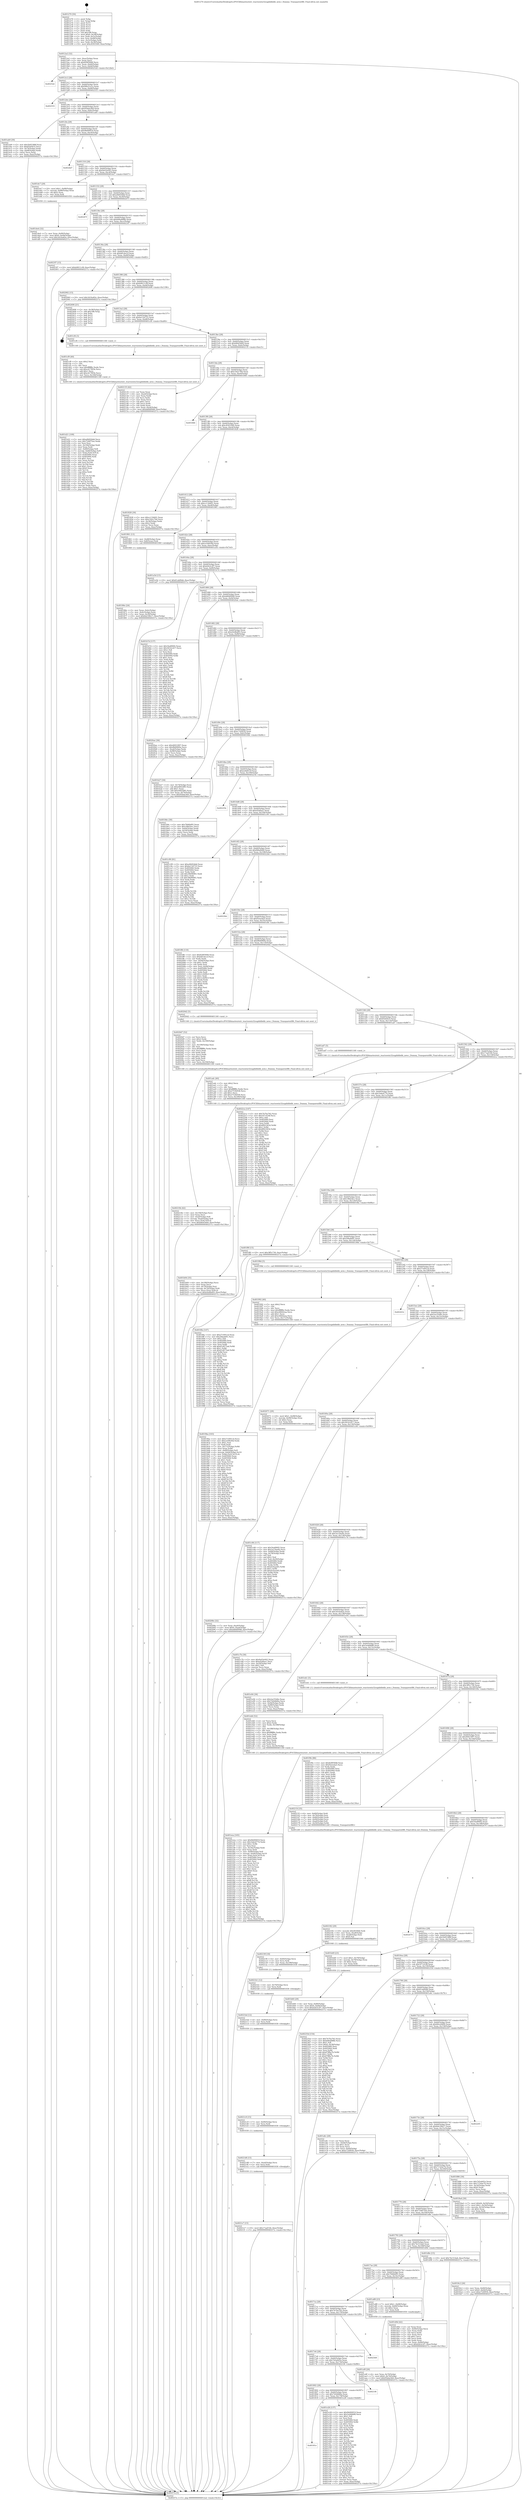 digraph "0x401270" {
  label = "0x401270 (/mnt/c/Users/mathe/Desktop/tcc/POCII/binaries/extr_reactoswin32ssgdidibdib_new.c_Dummy_TransparentBlt_Final-ollvm.out::main(0))"
  labelloc = "t"
  node[shape=record]

  Entry [label="",width=0.3,height=0.3,shape=circle,fillcolor=black,style=filled]
  "0x4012a2" [label="{
     0x4012a2 [32]\l
     | [instrs]\l
     &nbsp;&nbsp;0x4012a2 \<+6\>: mov -0xac(%rbp),%eax\l
     &nbsp;&nbsp;0x4012a8 \<+2\>: mov %eax,%ecx\l
     &nbsp;&nbsp;0x4012aa \<+6\>: sub $0x828f5848,%ecx\l
     &nbsp;&nbsp;0x4012b0 \<+6\>: mov %eax,-0xb0(%rbp)\l
     &nbsp;&nbsp;0x4012b6 \<+6\>: mov %ecx,-0xb4(%rbp)\l
     &nbsp;&nbsp;0x4012bc \<+6\>: je 000000000040252d \<main+0x12bd\>\l
  }"]
  "0x40252d" [label="{
     0x40252d\l
  }", style=dashed]
  "0x4012c2" [label="{
     0x4012c2 [28]\l
     | [instrs]\l
     &nbsp;&nbsp;0x4012c2 \<+5\>: jmp 00000000004012c7 \<main+0x57\>\l
     &nbsp;&nbsp;0x4012c7 \<+6\>: mov -0xb0(%rbp),%eax\l
     &nbsp;&nbsp;0x4012cd \<+5\>: sub $0x90b31a1a,%eax\l
     &nbsp;&nbsp;0x4012d2 \<+6\>: mov %eax,-0xb8(%rbp)\l
     &nbsp;&nbsp;0x4012d8 \<+6\>: je 0000000000402555 \<main+0x12e5\>\l
  }"]
  Exit [label="",width=0.3,height=0.3,shape=circle,fillcolor=black,style=filled,peripheries=2]
  "0x402555" [label="{
     0x402555\l
  }", style=dashed]
  "0x4012de" [label="{
     0x4012de [28]\l
     | [instrs]\l
     &nbsp;&nbsp;0x4012de \<+5\>: jmp 00000000004012e3 \<main+0x73\>\l
     &nbsp;&nbsp;0x4012e3 \<+6\>: mov -0xb0(%rbp),%eax\l
     &nbsp;&nbsp;0x4012e9 \<+5\>: sub $0x95bda3b9,%eax\l
     &nbsp;&nbsp;0x4012ee \<+6\>: mov %eax,-0xbc(%rbp)\l
     &nbsp;&nbsp;0x4012f4 \<+6\>: je 0000000000401ab9 \<main+0x849\>\l
  }"]
  "0x4021e7" [label="{
     0x4021e7 [15]\l
     | [instrs]\l
     &nbsp;&nbsp;0x4021e7 \<+10\>: movl $0x17aaf144,-0xac(%rbp)\l
     &nbsp;&nbsp;0x4021f1 \<+5\>: jmp 000000000040257a \<main+0x130a\>\l
  }"]
  "0x401ab9" [label="{
     0x401ab9 [30]\l
     | [instrs]\l
     &nbsp;&nbsp;0x401ab9 \<+5\>: mov $0x5b95388f,%eax\l
     &nbsp;&nbsp;0x401abe \<+5\>: mov $0x83d5633,%ecx\l
     &nbsp;&nbsp;0x401ac3 \<+3\>: mov -0x74(%rbp),%edx\l
     &nbsp;&nbsp;0x401ac6 \<+3\>: cmp -0x68(%rbp),%edx\l
     &nbsp;&nbsp;0x401ac9 \<+3\>: cmovl %ecx,%eax\l
     &nbsp;&nbsp;0x401acc \<+6\>: mov %eax,-0xac(%rbp)\l
     &nbsp;&nbsp;0x401ad2 \<+5\>: jmp 000000000040257a \<main+0x130a\>\l
  }"]
  "0x4012fa" [label="{
     0x4012fa [28]\l
     | [instrs]\l
     &nbsp;&nbsp;0x4012fa \<+5\>: jmp 00000000004012ff \<main+0x8f\>\l
     &nbsp;&nbsp;0x4012ff \<+6\>: mov -0xb0(%rbp),%eax\l
     &nbsp;&nbsp;0x401305 \<+5\>: sub $0x9b000f19,%eax\l
     &nbsp;&nbsp;0x40130a \<+6\>: mov %eax,-0xc0(%rbp)\l
     &nbsp;&nbsp;0x401310 \<+6\>: je 00000000004024d7 \<main+0x1267\>\l
  }"]
  "0x4021d8" [label="{
     0x4021d8 [15]\l
     | [instrs]\l
     &nbsp;&nbsp;0x4021d8 \<+7\>: mov -0xa0(%rbp),%rcx\l
     &nbsp;&nbsp;0x4021df \<+3\>: mov %rcx,%rdi\l
     &nbsp;&nbsp;0x4021e2 \<+5\>: call 0000000000401030 \<free@plt\>\l
     | [calls]\l
     &nbsp;&nbsp;0x401030 \{1\} (unknown)\l
  }"]
  "0x4024d7" [label="{
     0x4024d7\l
  }", style=dashed]
  "0x401316" [label="{
     0x401316 [28]\l
     | [instrs]\l
     &nbsp;&nbsp;0x401316 \<+5\>: jmp 000000000040131b \<main+0xab\>\l
     &nbsp;&nbsp;0x40131b \<+6\>: mov -0xb0(%rbp),%eax\l
     &nbsp;&nbsp;0x401321 \<+5\>: sub $0x9e03e043,%eax\l
     &nbsp;&nbsp;0x401326 \<+6\>: mov %eax,-0xc4(%rbp)\l
     &nbsp;&nbsp;0x40132c \<+6\>: je 0000000000401dc7 \<main+0xb57\>\l
  }"]
  "0x4021c9" [label="{
     0x4021c9 [15]\l
     | [instrs]\l
     &nbsp;&nbsp;0x4021c9 \<+7\>: mov -0x90(%rbp),%rcx\l
     &nbsp;&nbsp;0x4021d0 \<+3\>: mov %rcx,%rdi\l
     &nbsp;&nbsp;0x4021d3 \<+5\>: call 0000000000401030 \<free@plt\>\l
     | [calls]\l
     &nbsp;&nbsp;0x401030 \{1\} (unknown)\l
  }"]
  "0x401dc7" [label="{
     0x401dc7 [29]\l
     | [instrs]\l
     &nbsp;&nbsp;0x401dc7 \<+10\>: movl $0x1,-0x88(%rbp)\l
     &nbsp;&nbsp;0x401dd1 \<+7\>: movslq -0x88(%rbp),%rax\l
     &nbsp;&nbsp;0x401dd8 \<+4\>: shl $0x2,%rax\l
     &nbsp;&nbsp;0x401ddc \<+3\>: mov %rax,%rdi\l
     &nbsp;&nbsp;0x401ddf \<+5\>: call 0000000000401050 \<malloc@plt\>\l
     | [calls]\l
     &nbsp;&nbsp;0x401050 \{1\} (unknown)\l
  }"]
  "0x401332" [label="{
     0x401332 [28]\l
     | [instrs]\l
     &nbsp;&nbsp;0x401332 \<+5\>: jmp 0000000000401337 \<main+0xc7\>\l
     &nbsp;&nbsp;0x401337 \<+6\>: mov -0xb0(%rbp),%eax\l
     &nbsp;&nbsp;0x40133d \<+5\>: sub $0xa0b924dd,%eax\l
     &nbsp;&nbsp;0x401342 \<+6\>: mov %eax,-0xc8(%rbp)\l
     &nbsp;&nbsp;0x401348 \<+6\>: je 000000000040247f \<main+0x120f\>\l
  }"]
  "0x4021bd" [label="{
     0x4021bd [12]\l
     | [instrs]\l
     &nbsp;&nbsp;0x4021bd \<+4\>: mov -0x80(%rbp),%rcx\l
     &nbsp;&nbsp;0x4021c1 \<+3\>: mov %rcx,%rdi\l
     &nbsp;&nbsp;0x4021c4 \<+5\>: call 0000000000401030 \<free@plt\>\l
     | [calls]\l
     &nbsp;&nbsp;0x401030 \{1\} (unknown)\l
  }"]
  "0x40247f" [label="{
     0x40247f\l
  }", style=dashed]
  "0x40134e" [label="{
     0x40134e [28]\l
     | [instrs]\l
     &nbsp;&nbsp;0x40134e \<+5\>: jmp 0000000000401353 \<main+0xe3\>\l
     &nbsp;&nbsp;0x401353 \<+6\>: mov -0xb0(%rbp),%eax\l
     &nbsp;&nbsp;0x401359 \<+5\>: sub $0xb06a688b,%eax\l
     &nbsp;&nbsp;0x40135e \<+6\>: mov %eax,-0xcc(%rbp)\l
     &nbsp;&nbsp;0x401364 \<+6\>: je 00000000004023f7 \<main+0x1187\>\l
  }"]
  "0x4021b1" [label="{
     0x4021b1 [12]\l
     | [instrs]\l
     &nbsp;&nbsp;0x4021b1 \<+4\>: mov -0x70(%rbp),%rcx\l
     &nbsp;&nbsp;0x4021b5 \<+3\>: mov %rcx,%rdi\l
     &nbsp;&nbsp;0x4021b8 \<+5\>: call 0000000000401030 \<free@plt\>\l
     | [calls]\l
     &nbsp;&nbsp;0x401030 \{1\} (unknown)\l
  }"]
  "0x4023f7" [label="{
     0x4023f7 [15]\l
     | [instrs]\l
     &nbsp;&nbsp;0x4023f7 \<+10\>: movl $0xb9011c9f,-0xac(%rbp)\l
     &nbsp;&nbsp;0x402401 \<+5\>: jmp 000000000040257a \<main+0x130a\>\l
  }"]
  "0x40136a" [label="{
     0x40136a [28]\l
     | [instrs]\l
     &nbsp;&nbsp;0x40136a \<+5\>: jmp 000000000040136f \<main+0xff\>\l
     &nbsp;&nbsp;0x40136f \<+6\>: mov -0xb0(%rbp),%eax\l
     &nbsp;&nbsp;0x401375 \<+5\>: sub $0xb81deccf,%eax\l
     &nbsp;&nbsp;0x40137a \<+6\>: mov %eax,-0xd0(%rbp)\l
     &nbsp;&nbsp;0x401380 \<+6\>: je 0000000000402062 \<main+0xdf2\>\l
  }"]
  "0x40219f" [label="{
     0x40219f [18]\l
     | [instrs]\l
     &nbsp;&nbsp;0x40219f \<+4\>: mov -0x60(%rbp),%rcx\l
     &nbsp;&nbsp;0x4021a3 \<+3\>: mov %rcx,%rdi\l
     &nbsp;&nbsp;0x4021a6 \<+6\>: mov %eax,-0x198(%rbp)\l
     &nbsp;&nbsp;0x4021ac \<+5\>: call 0000000000401030 \<free@plt\>\l
     | [calls]\l
     &nbsp;&nbsp;0x401030 \{1\} (unknown)\l
  }"]
  "0x402062" [label="{
     0x402062 [15]\l
     | [instrs]\l
     &nbsp;&nbsp;0x402062 \<+10\>: movl $0x3d16a82e,-0xac(%rbp)\l
     &nbsp;&nbsp;0x40206c \<+5\>: jmp 000000000040257a \<main+0x130a\>\l
  }"]
  "0x401386" [label="{
     0x401386 [28]\l
     | [instrs]\l
     &nbsp;&nbsp;0x401386 \<+5\>: jmp 000000000040138b \<main+0x11b\>\l
     &nbsp;&nbsp;0x40138b \<+6\>: mov -0xb0(%rbp),%eax\l
     &nbsp;&nbsp;0x401391 \<+5\>: sub $0xb9011c9f,%eax\l
     &nbsp;&nbsp;0x401396 \<+6\>: mov %eax,-0xd4(%rbp)\l
     &nbsp;&nbsp;0x40139c \<+6\>: je 0000000000402406 \<main+0x1196\>\l
  }"]
  "0x402182" [label="{
     0x402182 [29]\l
     | [instrs]\l
     &nbsp;&nbsp;0x402182 \<+10\>: movabs $0x4030b6,%rdi\l
     &nbsp;&nbsp;0x40218c \<+6\>: mov %eax,-0xa8(%rbp)\l
     &nbsp;&nbsp;0x402192 \<+6\>: mov -0xa8(%rbp),%esi\l
     &nbsp;&nbsp;0x402198 \<+2\>: mov $0x0,%al\l
     &nbsp;&nbsp;0x40219a \<+5\>: call 0000000000401040 \<printf@plt\>\l
     | [calls]\l
     &nbsp;&nbsp;0x401040 \{1\} (unknown)\l
  }"]
  "0x402406" [label="{
     0x402406 [21]\l
     | [instrs]\l
     &nbsp;&nbsp;0x402406 \<+3\>: mov -0x38(%rbp),%eax\l
     &nbsp;&nbsp;0x402409 \<+7\>: add $0x188,%rsp\l
     &nbsp;&nbsp;0x402410 \<+1\>: pop %rbx\l
     &nbsp;&nbsp;0x402411 \<+2\>: pop %r12\l
     &nbsp;&nbsp;0x402413 \<+2\>: pop %r13\l
     &nbsp;&nbsp;0x402415 \<+2\>: pop %r14\l
     &nbsp;&nbsp;0x402417 \<+2\>: pop %r15\l
     &nbsp;&nbsp;0x402419 \<+1\>: pop %rbp\l
     &nbsp;&nbsp;0x40241a \<+1\>: ret\l
  }"]
  "0x4013a2" [label="{
     0x4013a2 [28]\l
     | [instrs]\l
     &nbsp;&nbsp;0x4013a2 \<+5\>: jmp 00000000004013a7 \<main+0x137\>\l
     &nbsp;&nbsp;0x4013a7 \<+6\>: mov -0xb0(%rbp),%eax\l
     &nbsp;&nbsp;0x4013ad \<+5\>: sub $0xbe15d733,%eax\l
     &nbsp;&nbsp;0x4013b2 \<+6\>: mov %eax,-0xd8(%rbp)\l
     &nbsp;&nbsp;0x4013b8 \<+6\>: je 0000000000401cf4 \<main+0xa84\>\l
  }"]
  "0x40210b" [label="{
     0x40210b [42]\l
     | [instrs]\l
     &nbsp;&nbsp;0x40210b \<+6\>: mov -0x194(%rbp),%ecx\l
     &nbsp;&nbsp;0x402111 \<+3\>: imul %eax,%ecx\l
     &nbsp;&nbsp;0x402114 \<+7\>: mov -0xa0(%rbp),%r8\l
     &nbsp;&nbsp;0x40211b \<+7\>: movslq -0xa4(%rbp),%r9\l
     &nbsp;&nbsp;0x402122 \<+4\>: mov %ecx,(%r8,%r9,4)\l
     &nbsp;&nbsp;0x402126 \<+10\>: movl $0xbfb45bb9,-0xac(%rbp)\l
     &nbsp;&nbsp;0x402130 \<+5\>: jmp 000000000040257a \<main+0x130a\>\l
  }"]
  "0x401cf4" [label="{
     0x401cf4 [5]\l
     | [instrs]\l
     &nbsp;&nbsp;0x401cf4 \<+5\>: call 0000000000401160 \<next_i\>\l
     | [calls]\l
     &nbsp;&nbsp;0x401160 \{1\} (/mnt/c/Users/mathe/Desktop/tcc/POCII/binaries/extr_reactoswin32ssgdidibdib_new.c_Dummy_TransparentBlt_Final-ollvm.out::next_i)\l
  }"]
  "0x4013be" [label="{
     0x4013be [28]\l
     | [instrs]\l
     &nbsp;&nbsp;0x4013be \<+5\>: jmp 00000000004013c3 \<main+0x153\>\l
     &nbsp;&nbsp;0x4013c3 \<+6\>: mov -0xb0(%rbp),%eax\l
     &nbsp;&nbsp;0x4013c9 \<+5\>: sub $0xbfb45bb9,%eax\l
     &nbsp;&nbsp;0x4013ce \<+6\>: mov %eax,-0xdc(%rbp)\l
     &nbsp;&nbsp;0x4013d4 \<+6\>: je 0000000000402135 \<main+0xec5\>\l
  }"]
  "0x4020d7" [label="{
     0x4020d7 [52]\l
     | [instrs]\l
     &nbsp;&nbsp;0x4020d7 \<+2\>: xor %ecx,%ecx\l
     &nbsp;&nbsp;0x4020d9 \<+5\>: mov $0x2,%edx\l
     &nbsp;&nbsp;0x4020de \<+6\>: mov %edx,-0x190(%rbp)\l
     &nbsp;&nbsp;0x4020e4 \<+1\>: cltd\l
     &nbsp;&nbsp;0x4020e5 \<+6\>: mov -0x190(%rbp),%esi\l
     &nbsp;&nbsp;0x4020eb \<+2\>: idiv %esi\l
     &nbsp;&nbsp;0x4020ed \<+6\>: imul $0xfffffffe,%edx,%edx\l
     &nbsp;&nbsp;0x4020f3 \<+2\>: mov %ecx,%edi\l
     &nbsp;&nbsp;0x4020f5 \<+2\>: sub %edx,%edi\l
     &nbsp;&nbsp;0x4020f7 \<+2\>: mov %ecx,%edx\l
     &nbsp;&nbsp;0x4020f9 \<+3\>: sub $0x1,%edx\l
     &nbsp;&nbsp;0x4020fc \<+2\>: add %edx,%edi\l
     &nbsp;&nbsp;0x4020fe \<+2\>: sub %edi,%ecx\l
     &nbsp;&nbsp;0x402100 \<+6\>: mov %ecx,-0x194(%rbp)\l
     &nbsp;&nbsp;0x402106 \<+5\>: call 0000000000401160 \<next_i\>\l
     | [calls]\l
     &nbsp;&nbsp;0x401160 \{1\} (/mnt/c/Users/mathe/Desktop/tcc/POCII/binaries/extr_reactoswin32ssgdidibdib_new.c_Dummy_TransparentBlt_Final-ollvm.out::next_i)\l
  }"]
  "0x402135" [label="{
     0x402135 [42]\l
     | [instrs]\l
     &nbsp;&nbsp;0x402135 \<+2\>: xor %eax,%eax\l
     &nbsp;&nbsp;0x402137 \<+6\>: mov -0xa4(%rbp),%ecx\l
     &nbsp;&nbsp;0x40213d \<+2\>: mov %eax,%edx\l
     &nbsp;&nbsp;0x40213f \<+2\>: sub %ecx,%edx\l
     &nbsp;&nbsp;0x402141 \<+2\>: mov %eax,%ecx\l
     &nbsp;&nbsp;0x402143 \<+3\>: sub $0x1,%ecx\l
     &nbsp;&nbsp;0x402146 \<+2\>: add %ecx,%edx\l
     &nbsp;&nbsp;0x402148 \<+2\>: sub %edx,%eax\l
     &nbsp;&nbsp;0x40214a \<+6\>: mov %eax,-0xa4(%rbp)\l
     &nbsp;&nbsp;0x402150 \<+10\>: movl $0xdd0d0948,-0xac(%rbp)\l
     &nbsp;&nbsp;0x40215a \<+5\>: jmp 000000000040257a \<main+0x130a\>\l
  }"]
  "0x4013da" [label="{
     0x4013da [28]\l
     | [instrs]\l
     &nbsp;&nbsp;0x4013da \<+5\>: jmp 00000000004013df \<main+0x16f\>\l
     &nbsp;&nbsp;0x4013df \<+6\>: mov -0xb0(%rbp),%eax\l
     &nbsp;&nbsp;0x4013e5 \<+5\>: sub $0xc542c764,%eax\l
     &nbsp;&nbsp;0x4013ea \<+6\>: mov %eax,-0xe0(%rbp)\l
     &nbsp;&nbsp;0x4013f0 \<+6\>: je 0000000000401846 \<main+0x5d6\>\l
  }"]
  "0x40208e" [label="{
     0x40208e [32]\l
     | [instrs]\l
     &nbsp;&nbsp;0x40208e \<+7\>: mov %rax,-0xa0(%rbp)\l
     &nbsp;&nbsp;0x402095 \<+10\>: movl $0x0,-0xa4(%rbp)\l
     &nbsp;&nbsp;0x40209f \<+10\>: movl $0xdd0d0948,-0xac(%rbp)\l
     &nbsp;&nbsp;0x4020a9 \<+5\>: jmp 000000000040257a \<main+0x130a\>\l
  }"]
  "0x401846" [label="{
     0x401846\l
  }", style=dashed]
  "0x4013f6" [label="{
     0x4013f6 [28]\l
     | [instrs]\l
     &nbsp;&nbsp;0x4013f6 \<+5\>: jmp 00000000004013fb \<main+0x18b\>\l
     &nbsp;&nbsp;0x4013fb \<+6\>: mov -0xb0(%rbp),%eax\l
     &nbsp;&nbsp;0x401401 \<+5\>: sub $0xc8303369,%eax\l
     &nbsp;&nbsp;0x401406 \<+6\>: mov %eax,-0xe4(%rbp)\l
     &nbsp;&nbsp;0x40140c \<+6\>: je 0000000000401828 \<main+0x5b8\>\l
  }"]
  "0x401eea" [label="{
     0x401eea [165]\l
     | [instrs]\l
     &nbsp;&nbsp;0x401eea \<+5\>: mov $0x9b000f19,%ecx\l
     &nbsp;&nbsp;0x401eef \<+5\>: mov $0x1bde4774,%edx\l
     &nbsp;&nbsp;0x401ef4 \<+3\>: mov $0x1,%r8b\l
     &nbsp;&nbsp;0x401ef7 \<+2\>: xor %esi,%esi\l
     &nbsp;&nbsp;0x401ef9 \<+6\>: mov -0x18c(%rbp),%edi\l
     &nbsp;&nbsp;0x401eff \<+3\>: imul %eax,%edi\l
     &nbsp;&nbsp;0x401f02 \<+7\>: mov -0x90(%rbp),%r9\l
     &nbsp;&nbsp;0x401f09 \<+7\>: movslq -0x94(%rbp),%r10\l
     &nbsp;&nbsp;0x401f10 \<+4\>: mov %edi,(%r9,%r10,4)\l
     &nbsp;&nbsp;0x401f14 \<+7\>: mov 0x405060,%eax\l
     &nbsp;&nbsp;0x401f1b \<+7\>: mov 0x405064,%edi\l
     &nbsp;&nbsp;0x401f22 \<+3\>: sub $0x1,%esi\l
     &nbsp;&nbsp;0x401f25 \<+3\>: mov %eax,%r11d\l
     &nbsp;&nbsp;0x401f28 \<+3\>: add %esi,%r11d\l
     &nbsp;&nbsp;0x401f2b \<+4\>: imul %r11d,%eax\l
     &nbsp;&nbsp;0x401f2f \<+3\>: and $0x1,%eax\l
     &nbsp;&nbsp;0x401f32 \<+3\>: cmp $0x0,%eax\l
     &nbsp;&nbsp;0x401f35 \<+3\>: sete %bl\l
     &nbsp;&nbsp;0x401f38 \<+3\>: cmp $0xa,%edi\l
     &nbsp;&nbsp;0x401f3b \<+4\>: setl %r14b\l
     &nbsp;&nbsp;0x401f3f \<+3\>: mov %bl,%r15b\l
     &nbsp;&nbsp;0x401f42 \<+4\>: xor $0xff,%r15b\l
     &nbsp;&nbsp;0x401f46 \<+3\>: mov %r14b,%r12b\l
     &nbsp;&nbsp;0x401f49 \<+4\>: xor $0xff,%r12b\l
     &nbsp;&nbsp;0x401f4d \<+4\>: xor $0x1,%r8b\l
     &nbsp;&nbsp;0x401f51 \<+3\>: mov %r15b,%r13b\l
     &nbsp;&nbsp;0x401f54 \<+4\>: and $0xff,%r13b\l
     &nbsp;&nbsp;0x401f58 \<+3\>: and %r8b,%bl\l
     &nbsp;&nbsp;0x401f5b \<+3\>: mov %r12b,%al\l
     &nbsp;&nbsp;0x401f5e \<+2\>: and $0xff,%al\l
     &nbsp;&nbsp;0x401f60 \<+3\>: and %r8b,%r14b\l
     &nbsp;&nbsp;0x401f63 \<+3\>: or %bl,%r13b\l
     &nbsp;&nbsp;0x401f66 \<+3\>: or %r14b,%al\l
     &nbsp;&nbsp;0x401f69 \<+3\>: xor %al,%r13b\l
     &nbsp;&nbsp;0x401f6c \<+3\>: or %r12b,%r15b\l
     &nbsp;&nbsp;0x401f6f \<+4\>: xor $0xff,%r15b\l
     &nbsp;&nbsp;0x401f73 \<+4\>: or $0x1,%r8b\l
     &nbsp;&nbsp;0x401f77 \<+3\>: and %r8b,%r15b\l
     &nbsp;&nbsp;0x401f7a \<+3\>: or %r15b,%r13b\l
     &nbsp;&nbsp;0x401f7d \<+4\>: test $0x1,%r13b\l
     &nbsp;&nbsp;0x401f81 \<+3\>: cmovne %edx,%ecx\l
     &nbsp;&nbsp;0x401f84 \<+6\>: mov %ecx,-0xac(%rbp)\l
     &nbsp;&nbsp;0x401f8a \<+5\>: jmp 000000000040257a \<main+0x130a\>\l
  }"]
  "0x401828" [label="{
     0x401828 [30]\l
     | [instrs]\l
     &nbsp;&nbsp;0x401828 \<+5\>: mov $0xcc134401,%eax\l
     &nbsp;&nbsp;0x40182d \<+5\>: mov $0xc542c764,%ecx\l
     &nbsp;&nbsp;0x401832 \<+3\>: mov -0x34(%rbp),%edx\l
     &nbsp;&nbsp;0x401835 \<+3\>: cmp $0x2,%edx\l
     &nbsp;&nbsp;0x401838 \<+3\>: cmovne %ecx,%eax\l
     &nbsp;&nbsp;0x40183b \<+6\>: mov %eax,-0xac(%rbp)\l
     &nbsp;&nbsp;0x401841 \<+5\>: jmp 000000000040257a \<main+0x130a\>\l
  }"]
  "0x401412" [label="{
     0x401412 [28]\l
     | [instrs]\l
     &nbsp;&nbsp;0x401412 \<+5\>: jmp 0000000000401417 \<main+0x1a7\>\l
     &nbsp;&nbsp;0x401417 \<+6\>: mov -0xb0(%rbp),%eax\l
     &nbsp;&nbsp;0x40141d \<+5\>: sub $0xcc134401,%eax\l
     &nbsp;&nbsp;0x401422 \<+6\>: mov %eax,-0xe8(%rbp)\l
     &nbsp;&nbsp;0x401428 \<+6\>: je 0000000000401861 \<main+0x5f1\>\l
  }"]
  "0x40257a" [label="{
     0x40257a [5]\l
     | [instrs]\l
     &nbsp;&nbsp;0x40257a \<+5\>: jmp 00000000004012a2 \<main+0x32\>\l
  }"]
  "0x401270" [label="{
     0x401270 [50]\l
     | [instrs]\l
     &nbsp;&nbsp;0x401270 \<+1\>: push %rbp\l
     &nbsp;&nbsp;0x401271 \<+3\>: mov %rsp,%rbp\l
     &nbsp;&nbsp;0x401274 \<+2\>: push %r15\l
     &nbsp;&nbsp;0x401276 \<+2\>: push %r14\l
     &nbsp;&nbsp;0x401278 \<+2\>: push %r13\l
     &nbsp;&nbsp;0x40127a \<+2\>: push %r12\l
     &nbsp;&nbsp;0x40127c \<+1\>: push %rbx\l
     &nbsp;&nbsp;0x40127d \<+7\>: sub $0x188,%rsp\l
     &nbsp;&nbsp;0x401284 \<+7\>: movl $0x0,-0x38(%rbp)\l
     &nbsp;&nbsp;0x40128b \<+3\>: mov %edi,-0x3c(%rbp)\l
     &nbsp;&nbsp;0x40128e \<+4\>: mov %rsi,-0x48(%rbp)\l
     &nbsp;&nbsp;0x401292 \<+3\>: mov -0x3c(%rbp),%edi\l
     &nbsp;&nbsp;0x401295 \<+3\>: mov %edi,-0x34(%rbp)\l
     &nbsp;&nbsp;0x401298 \<+10\>: movl $0xc8303369,-0xac(%rbp)\l
  }"]
  "0x401eb6" [label="{
     0x401eb6 [52]\l
     | [instrs]\l
     &nbsp;&nbsp;0x401eb6 \<+2\>: xor %ecx,%ecx\l
     &nbsp;&nbsp;0x401eb8 \<+5\>: mov $0x2,%edx\l
     &nbsp;&nbsp;0x401ebd \<+6\>: mov %edx,-0x188(%rbp)\l
     &nbsp;&nbsp;0x401ec3 \<+1\>: cltd\l
     &nbsp;&nbsp;0x401ec4 \<+6\>: mov -0x188(%rbp),%esi\l
     &nbsp;&nbsp;0x401eca \<+2\>: idiv %esi\l
     &nbsp;&nbsp;0x401ecc \<+6\>: imul $0xfffffffe,%edx,%edx\l
     &nbsp;&nbsp;0x401ed2 \<+2\>: mov %ecx,%edi\l
     &nbsp;&nbsp;0x401ed4 \<+2\>: sub %edx,%edi\l
     &nbsp;&nbsp;0x401ed6 \<+2\>: mov %ecx,%edx\l
     &nbsp;&nbsp;0x401ed8 \<+3\>: sub $0x1,%edx\l
     &nbsp;&nbsp;0x401edb \<+2\>: add %edx,%edi\l
     &nbsp;&nbsp;0x401edd \<+2\>: sub %edi,%ecx\l
     &nbsp;&nbsp;0x401edf \<+6\>: mov %ecx,-0x18c(%rbp)\l
     &nbsp;&nbsp;0x401ee5 \<+5\>: call 0000000000401160 \<next_i\>\l
     | [calls]\l
     &nbsp;&nbsp;0x401160 \{1\} (/mnt/c/Users/mathe/Desktop/tcc/POCII/binaries/extr_reactoswin32ssgdidibdib_new.c_Dummy_TransparentBlt_Final-ollvm.out::next_i)\l
  }"]
  "0x401861" [label="{
     0x401861 [13]\l
     | [instrs]\l
     &nbsp;&nbsp;0x401861 \<+4\>: mov -0x48(%rbp),%rax\l
     &nbsp;&nbsp;0x401865 \<+4\>: mov 0x8(%rax),%rdi\l
     &nbsp;&nbsp;0x401869 \<+5\>: call 0000000000401060 \<atoi@plt\>\l
     | [calls]\l
     &nbsp;&nbsp;0x401060 \{1\} (unknown)\l
  }"]
  "0x40142e" [label="{
     0x40142e [28]\l
     | [instrs]\l
     &nbsp;&nbsp;0x40142e \<+5\>: jmp 0000000000401433 \<main+0x1c3\>\l
     &nbsp;&nbsp;0x401433 \<+6\>: mov -0xb0(%rbp),%eax\l
     &nbsp;&nbsp;0x401439 \<+5\>: sub $0xce50630d,%eax\l
     &nbsp;&nbsp;0x40143e \<+6\>: mov %eax,-0xec(%rbp)\l
     &nbsp;&nbsp;0x401444 \<+6\>: je 0000000000401a5d \<main+0x7ed\>\l
  }"]
  "0x40186e" [label="{
     0x40186e [24]\l
     | [instrs]\l
     &nbsp;&nbsp;0x40186e \<+3\>: mov %eax,-0x4c(%rbp)\l
     &nbsp;&nbsp;0x401871 \<+3\>: mov -0x4c(%rbp),%eax\l
     &nbsp;&nbsp;0x401874 \<+3\>: mov %eax,-0x30(%rbp)\l
     &nbsp;&nbsp;0x401877 \<+10\>: movl $0x6dc59b17,-0xac(%rbp)\l
     &nbsp;&nbsp;0x401881 \<+5\>: jmp 000000000040257a \<main+0x130a\>\l
  }"]
  "0x40181e" [label="{
     0x40181e\l
  }", style=dashed]
  "0x401a5d" [label="{
     0x401a5d [15]\l
     | [instrs]\l
     &nbsp;&nbsp;0x401a5d \<+10\>: movl $0x61abf0dd,-0xac(%rbp)\l
     &nbsp;&nbsp;0x401a67 \<+5\>: jmp 000000000040257a \<main+0x130a\>\l
  }"]
  "0x40144a" [label="{
     0x40144a [28]\l
     | [instrs]\l
     &nbsp;&nbsp;0x40144a \<+5\>: jmp 000000000040144f \<main+0x1df\>\l
     &nbsp;&nbsp;0x40144f \<+6\>: mov -0xb0(%rbp),%eax\l
     &nbsp;&nbsp;0x401455 \<+5\>: sub $0xd2b3c2f7,%eax\l
     &nbsp;&nbsp;0x40145a \<+6\>: mov %eax,-0xf0(%rbp)\l
     &nbsp;&nbsp;0x401460 \<+6\>: je 0000000000401b7d \<main+0x90d\>\l
  }"]
  "0x401e28" [label="{
     0x401e28 [137]\l
     | [instrs]\l
     &nbsp;&nbsp;0x401e28 \<+5\>: mov $0x9b000f19,%eax\l
     &nbsp;&nbsp;0x401e2d \<+5\>: mov $0x3e4fdb88,%ecx\l
     &nbsp;&nbsp;0x401e32 \<+2\>: mov $0x1,%dl\l
     &nbsp;&nbsp;0x401e34 \<+2\>: xor %esi,%esi\l
     &nbsp;&nbsp;0x401e36 \<+7\>: mov 0x405060,%edi\l
     &nbsp;&nbsp;0x401e3d \<+8\>: mov 0x405064,%r8d\l
     &nbsp;&nbsp;0x401e45 \<+3\>: sub $0x1,%esi\l
     &nbsp;&nbsp;0x401e48 \<+3\>: mov %edi,%r9d\l
     &nbsp;&nbsp;0x401e4b \<+3\>: add %esi,%r9d\l
     &nbsp;&nbsp;0x401e4e \<+4\>: imul %r9d,%edi\l
     &nbsp;&nbsp;0x401e52 \<+3\>: and $0x1,%edi\l
     &nbsp;&nbsp;0x401e55 \<+3\>: cmp $0x0,%edi\l
     &nbsp;&nbsp;0x401e58 \<+4\>: sete %r10b\l
     &nbsp;&nbsp;0x401e5c \<+4\>: cmp $0xa,%r8d\l
     &nbsp;&nbsp;0x401e60 \<+4\>: setl %r11b\l
     &nbsp;&nbsp;0x401e64 \<+3\>: mov %r10b,%bl\l
     &nbsp;&nbsp;0x401e67 \<+3\>: xor $0xff,%bl\l
     &nbsp;&nbsp;0x401e6a \<+3\>: mov %r11b,%r14b\l
     &nbsp;&nbsp;0x401e6d \<+4\>: xor $0xff,%r14b\l
     &nbsp;&nbsp;0x401e71 \<+3\>: xor $0x0,%dl\l
     &nbsp;&nbsp;0x401e74 \<+3\>: mov %bl,%r15b\l
     &nbsp;&nbsp;0x401e77 \<+4\>: and $0x0,%r15b\l
     &nbsp;&nbsp;0x401e7b \<+3\>: and %dl,%r10b\l
     &nbsp;&nbsp;0x401e7e \<+3\>: mov %r14b,%r12b\l
     &nbsp;&nbsp;0x401e81 \<+4\>: and $0x0,%r12b\l
     &nbsp;&nbsp;0x401e85 \<+3\>: and %dl,%r11b\l
     &nbsp;&nbsp;0x401e88 \<+3\>: or %r10b,%r15b\l
     &nbsp;&nbsp;0x401e8b \<+3\>: or %r11b,%r12b\l
     &nbsp;&nbsp;0x401e8e \<+3\>: xor %r12b,%r15b\l
     &nbsp;&nbsp;0x401e91 \<+3\>: or %r14b,%bl\l
     &nbsp;&nbsp;0x401e94 \<+3\>: xor $0xff,%bl\l
     &nbsp;&nbsp;0x401e97 \<+3\>: or $0x0,%dl\l
     &nbsp;&nbsp;0x401e9a \<+2\>: and %dl,%bl\l
     &nbsp;&nbsp;0x401e9c \<+3\>: or %bl,%r15b\l
     &nbsp;&nbsp;0x401e9f \<+4\>: test $0x1,%r15b\l
     &nbsp;&nbsp;0x401ea3 \<+3\>: cmovne %ecx,%eax\l
     &nbsp;&nbsp;0x401ea6 \<+6\>: mov %eax,-0xac(%rbp)\l
     &nbsp;&nbsp;0x401eac \<+5\>: jmp 000000000040257a \<main+0x130a\>\l
  }"]
  "0x401b7d" [label="{
     0x401b7d [137]\l
     | [instrs]\l
     &nbsp;&nbsp;0x401b7d \<+5\>: mov $0x54a890f2,%eax\l
     &nbsp;&nbsp;0x401b82 \<+5\>: mov $0x361b1d17,%ecx\l
     &nbsp;&nbsp;0x401b87 \<+2\>: mov $0x1,%dl\l
     &nbsp;&nbsp;0x401b89 \<+2\>: xor %esi,%esi\l
     &nbsp;&nbsp;0x401b8b \<+7\>: mov 0x405060,%edi\l
     &nbsp;&nbsp;0x401b92 \<+8\>: mov 0x405064,%r8d\l
     &nbsp;&nbsp;0x401b9a \<+3\>: sub $0x1,%esi\l
     &nbsp;&nbsp;0x401b9d \<+3\>: mov %edi,%r9d\l
     &nbsp;&nbsp;0x401ba0 \<+3\>: add %esi,%r9d\l
     &nbsp;&nbsp;0x401ba3 \<+4\>: imul %r9d,%edi\l
     &nbsp;&nbsp;0x401ba7 \<+3\>: and $0x1,%edi\l
     &nbsp;&nbsp;0x401baa \<+3\>: cmp $0x0,%edi\l
     &nbsp;&nbsp;0x401bad \<+4\>: sete %r10b\l
     &nbsp;&nbsp;0x401bb1 \<+4\>: cmp $0xa,%r8d\l
     &nbsp;&nbsp;0x401bb5 \<+4\>: setl %r11b\l
     &nbsp;&nbsp;0x401bb9 \<+3\>: mov %r10b,%bl\l
     &nbsp;&nbsp;0x401bbc \<+3\>: xor $0xff,%bl\l
     &nbsp;&nbsp;0x401bbf \<+3\>: mov %r11b,%r14b\l
     &nbsp;&nbsp;0x401bc2 \<+4\>: xor $0xff,%r14b\l
     &nbsp;&nbsp;0x401bc6 \<+3\>: xor $0x0,%dl\l
     &nbsp;&nbsp;0x401bc9 \<+3\>: mov %bl,%r15b\l
     &nbsp;&nbsp;0x401bcc \<+4\>: and $0x0,%r15b\l
     &nbsp;&nbsp;0x401bd0 \<+3\>: and %dl,%r10b\l
     &nbsp;&nbsp;0x401bd3 \<+3\>: mov %r14b,%r12b\l
     &nbsp;&nbsp;0x401bd6 \<+4\>: and $0x0,%r12b\l
     &nbsp;&nbsp;0x401bda \<+3\>: and %dl,%r11b\l
     &nbsp;&nbsp;0x401bdd \<+3\>: or %r10b,%r15b\l
     &nbsp;&nbsp;0x401be0 \<+3\>: or %r11b,%r12b\l
     &nbsp;&nbsp;0x401be3 \<+3\>: xor %r12b,%r15b\l
     &nbsp;&nbsp;0x401be6 \<+3\>: or %r14b,%bl\l
     &nbsp;&nbsp;0x401be9 \<+3\>: xor $0xff,%bl\l
     &nbsp;&nbsp;0x401bec \<+3\>: or $0x0,%dl\l
     &nbsp;&nbsp;0x401bef \<+2\>: and %dl,%bl\l
     &nbsp;&nbsp;0x401bf1 \<+3\>: or %bl,%r15b\l
     &nbsp;&nbsp;0x401bf4 \<+4\>: test $0x1,%r15b\l
     &nbsp;&nbsp;0x401bf8 \<+3\>: cmovne %ecx,%eax\l
     &nbsp;&nbsp;0x401bfb \<+6\>: mov %eax,-0xac(%rbp)\l
     &nbsp;&nbsp;0x401c01 \<+5\>: jmp 000000000040257a \<main+0x130a\>\l
  }"]
  "0x401466" [label="{
     0x401466 [28]\l
     | [instrs]\l
     &nbsp;&nbsp;0x401466 \<+5\>: jmp 000000000040146b \<main+0x1fb\>\l
     &nbsp;&nbsp;0x40146b \<+6\>: mov -0xb0(%rbp),%eax\l
     &nbsp;&nbsp;0x401471 \<+5\>: sub $0xdd0d0948,%eax\l
     &nbsp;&nbsp;0x401476 \<+6\>: mov %eax,-0xf4(%rbp)\l
     &nbsp;&nbsp;0x40147c \<+6\>: je 00000000004020ae \<main+0xe3e\>\l
  }"]
  "0x401802" [label="{
     0x401802 [28]\l
     | [instrs]\l
     &nbsp;&nbsp;0x401802 \<+5\>: jmp 0000000000401807 \<main+0x597\>\l
     &nbsp;&nbsp;0x401807 \<+6\>: mov -0xb0(%rbp),%eax\l
     &nbsp;&nbsp;0x40180d \<+5\>: sub $0x7d2b8d0a,%eax\l
     &nbsp;&nbsp;0x401812 \<+6\>: mov %eax,-0x178(%rbp)\l
     &nbsp;&nbsp;0x401818 \<+6\>: je 0000000000401e28 \<main+0xbb8\>\l
  }"]
  "0x4020ae" [label="{
     0x4020ae [36]\l
     | [instrs]\l
     &nbsp;&nbsp;0x4020ae \<+5\>: mov $0x40f21897,%eax\l
     &nbsp;&nbsp;0x4020b3 \<+5\>: mov $0xf8d4969a,%ecx\l
     &nbsp;&nbsp;0x4020b8 \<+6\>: mov -0xa4(%rbp),%edx\l
     &nbsp;&nbsp;0x4020be \<+6\>: cmp -0x98(%rbp),%edx\l
     &nbsp;&nbsp;0x4020c4 \<+3\>: cmovl %ecx,%eax\l
     &nbsp;&nbsp;0x4020c7 \<+6\>: mov %eax,-0xac(%rbp)\l
     &nbsp;&nbsp;0x4020cd \<+5\>: jmp 000000000040257a \<main+0x130a\>\l
  }"]
  "0x401482" [label="{
     0x401482 [28]\l
     | [instrs]\l
     &nbsp;&nbsp;0x401482 \<+5\>: jmp 0000000000401487 \<main+0x217\>\l
     &nbsp;&nbsp;0x401487 \<+6\>: mov -0xb0(%rbp),%eax\l
     &nbsp;&nbsp;0x40148d \<+5\>: sub $0xe0e8bd93,%eax\l
     &nbsp;&nbsp;0x401492 \<+6\>: mov %eax,-0xf8(%rbp)\l
     &nbsp;&nbsp;0x401498 \<+6\>: je 0000000000401b27 \<main+0x8b7\>\l
  }"]
  "0x4021f6" [label="{
     0x4021f6\l
  }", style=dashed]
  "0x401b27" [label="{
     0x401b27 [34]\l
     | [instrs]\l
     &nbsp;&nbsp;0x401b27 \<+3\>: mov -0x74(%rbp),%eax\l
     &nbsp;&nbsp;0x401b2a \<+5\>: sub $0xef402d85,%eax\l
     &nbsp;&nbsp;0x401b2f \<+3\>: add $0x1,%eax\l
     &nbsp;&nbsp;0x401b32 \<+5\>: add $0xef402d85,%eax\l
     &nbsp;&nbsp;0x401b37 \<+3\>: mov %eax,-0x74(%rbp)\l
     &nbsp;&nbsp;0x401b3a \<+10\>: movl $0x95bda3b9,-0xac(%rbp)\l
     &nbsp;&nbsp;0x401b44 \<+5\>: jmp 000000000040257a \<main+0x130a\>\l
  }"]
  "0x40149e" [label="{
     0x40149e [28]\l
     | [instrs]\l
     &nbsp;&nbsp;0x40149e \<+5\>: jmp 00000000004014a3 \<main+0x233\>\l
     &nbsp;&nbsp;0x4014a3 \<+6\>: mov -0xb0(%rbp),%eax\l
     &nbsp;&nbsp;0x4014a9 \<+5\>: sub $0xe7249f30,%eax\l
     &nbsp;&nbsp;0x4014ae \<+6\>: mov %eax,-0xfc(%rbp)\l
     &nbsp;&nbsp;0x4014b4 \<+6\>: je 00000000004018dc \<main+0x66c\>\l
  }"]
  "0x4017e6" [label="{
     0x4017e6 [28]\l
     | [instrs]\l
     &nbsp;&nbsp;0x4017e6 \<+5\>: jmp 00000000004017eb \<main+0x57b\>\l
     &nbsp;&nbsp;0x4017eb \<+6\>: mov -0xb0(%rbp),%eax\l
     &nbsp;&nbsp;0x4017f1 \<+5\>: sub $0x7d2a645a,%eax\l
     &nbsp;&nbsp;0x4017f6 \<+6\>: mov %eax,-0x174(%rbp)\l
     &nbsp;&nbsp;0x4017fc \<+6\>: je 00000000004021f6 \<main+0xf86\>\l
  }"]
  "0x4018dc" [label="{
     0x4018dc [30]\l
     | [instrs]\l
     &nbsp;&nbsp;0x4018dc \<+5\>: mov $0x7846bf95,%eax\l
     &nbsp;&nbsp;0x4018e1 \<+5\>: mov $0x1f8d24cc,%ecx\l
     &nbsp;&nbsp;0x4018e6 \<+3\>: mov -0x64(%rbp),%edx\l
     &nbsp;&nbsp;0x4018e9 \<+3\>: cmp -0x54(%rbp),%edx\l
     &nbsp;&nbsp;0x4018ec \<+3\>: cmovl %ecx,%eax\l
     &nbsp;&nbsp;0x4018ef \<+6\>: mov %eax,-0xac(%rbp)\l
     &nbsp;&nbsp;0x4018f5 \<+5\>: jmp 000000000040257a \<main+0x130a\>\l
  }"]
  "0x4014ba" [label="{
     0x4014ba [28]\l
     | [instrs]\l
     &nbsp;&nbsp;0x4014ba \<+5\>: jmp 00000000004014bf \<main+0x24f\>\l
     &nbsp;&nbsp;0x4014bf \<+6\>: mov -0xb0(%rbp),%eax\l
     &nbsp;&nbsp;0x4014c5 \<+5\>: sub $0xee6d012f,%eax\l
     &nbsp;&nbsp;0x4014ca \<+6\>: mov %eax,-0x100(%rbp)\l
     &nbsp;&nbsp;0x4014d0 \<+6\>: je 000000000040225b \<main+0xfeb\>\l
  }"]
  "0x402569" [label="{
     0x402569\l
  }", style=dashed]
  "0x40225b" [label="{
     0x40225b\l
  }", style=dashed]
  "0x4014d6" [label="{
     0x4014d6 [28]\l
     | [instrs]\l
     &nbsp;&nbsp;0x4014d6 \<+5\>: jmp 00000000004014db \<main+0x26b\>\l
     &nbsp;&nbsp;0x4014db \<+6\>: mov -0xb0(%rbp),%eax\l
     &nbsp;&nbsp;0x4014e1 \<+5\>: sub $0xef2dfaa1,%eax\l
     &nbsp;&nbsp;0x4014e6 \<+6\>: mov %eax,-0x104(%rbp)\l
     &nbsp;&nbsp;0x4014ec \<+6\>: je 0000000000401c99 \<main+0xa29\>\l
  }"]
  "0x401de4" [label="{
     0x401de4 [32]\l
     | [instrs]\l
     &nbsp;&nbsp;0x401de4 \<+7\>: mov %rax,-0x90(%rbp)\l
     &nbsp;&nbsp;0x401deb \<+10\>: movl $0x0,-0x94(%rbp)\l
     &nbsp;&nbsp;0x401df5 \<+10\>: movl $0x3d16a82e,-0xac(%rbp)\l
     &nbsp;&nbsp;0x401dff \<+5\>: jmp 000000000040257a \<main+0x130a\>\l
  }"]
  "0x401c99" [label="{
     0x401c99 [91]\l
     | [instrs]\l
     &nbsp;&nbsp;0x401c99 \<+5\>: mov $0xa0b924dd,%eax\l
     &nbsp;&nbsp;0x401c9e \<+5\>: mov $0xbe15d733,%ecx\l
     &nbsp;&nbsp;0x401ca3 \<+7\>: mov 0x405060,%edx\l
     &nbsp;&nbsp;0x401caa \<+7\>: mov 0x405064,%esi\l
     &nbsp;&nbsp;0x401cb1 \<+2\>: mov %edx,%edi\l
     &nbsp;&nbsp;0x401cb3 \<+6\>: add $0x39b96961,%edi\l
     &nbsp;&nbsp;0x401cb9 \<+3\>: sub $0x1,%edi\l
     &nbsp;&nbsp;0x401cbc \<+6\>: sub $0x39b96961,%edi\l
     &nbsp;&nbsp;0x401cc2 \<+3\>: imul %edi,%edx\l
     &nbsp;&nbsp;0x401cc5 \<+3\>: and $0x1,%edx\l
     &nbsp;&nbsp;0x401cc8 \<+3\>: cmp $0x0,%edx\l
     &nbsp;&nbsp;0x401ccb \<+4\>: sete %r8b\l
     &nbsp;&nbsp;0x401ccf \<+3\>: cmp $0xa,%esi\l
     &nbsp;&nbsp;0x401cd2 \<+4\>: setl %r9b\l
     &nbsp;&nbsp;0x401cd6 \<+3\>: mov %r8b,%r10b\l
     &nbsp;&nbsp;0x401cd9 \<+3\>: and %r9b,%r10b\l
     &nbsp;&nbsp;0x401cdc \<+3\>: xor %r9b,%r8b\l
     &nbsp;&nbsp;0x401cdf \<+3\>: or %r8b,%r10b\l
     &nbsp;&nbsp;0x401ce2 \<+4\>: test $0x1,%r10b\l
     &nbsp;&nbsp;0x401ce6 \<+3\>: cmovne %ecx,%eax\l
     &nbsp;&nbsp;0x401ce9 \<+6\>: mov %eax,-0xac(%rbp)\l
     &nbsp;&nbsp;0x401cef \<+5\>: jmp 000000000040257a \<main+0x130a\>\l
  }"]
  "0x4014f2" [label="{
     0x4014f2 [28]\l
     | [instrs]\l
     &nbsp;&nbsp;0x4014f2 \<+5\>: jmp 00000000004014f7 \<main+0x287\>\l
     &nbsp;&nbsp;0x4014f7 \<+6\>: mov -0xb0(%rbp),%eax\l
     &nbsp;&nbsp;0x4014fd \<+5\>: sub $0xf48a0640,%eax\l
     &nbsp;&nbsp;0x401502 \<+6\>: mov %eax,-0x108(%rbp)\l
     &nbsp;&nbsp;0x401508 \<+6\>: je 00000000004022bb \<main+0x104b\>\l
  }"]
  "0x401d21" [label="{
     0x401d21 [109]\l
     | [instrs]\l
     &nbsp;&nbsp;0x401d21 \<+5\>: mov $0xa0b924dd,%ecx\l
     &nbsp;&nbsp;0x401d26 \<+5\>: mov $0x724875ee,%edx\l
     &nbsp;&nbsp;0x401d2b \<+2\>: xor %esi,%esi\l
     &nbsp;&nbsp;0x401d2d \<+6\>: mov -0x184(%rbp),%edi\l
     &nbsp;&nbsp;0x401d33 \<+3\>: imul %eax,%edi\l
     &nbsp;&nbsp;0x401d36 \<+4\>: mov -0x80(%rbp),%r8\l
     &nbsp;&nbsp;0x401d3a \<+7\>: movslq -0x84(%rbp),%r9\l
     &nbsp;&nbsp;0x401d41 \<+4\>: mov %edi,(%r8,%r9,4)\l
     &nbsp;&nbsp;0x401d45 \<+7\>: mov 0x405060,%eax\l
     &nbsp;&nbsp;0x401d4c \<+7\>: mov 0x405064,%edi\l
     &nbsp;&nbsp;0x401d53 \<+3\>: sub $0x1,%esi\l
     &nbsp;&nbsp;0x401d56 \<+3\>: mov %eax,%r10d\l
     &nbsp;&nbsp;0x401d59 \<+3\>: add %esi,%r10d\l
     &nbsp;&nbsp;0x401d5c \<+4\>: imul %r10d,%eax\l
     &nbsp;&nbsp;0x401d60 \<+3\>: and $0x1,%eax\l
     &nbsp;&nbsp;0x401d63 \<+3\>: cmp $0x0,%eax\l
     &nbsp;&nbsp;0x401d66 \<+4\>: sete %r11b\l
     &nbsp;&nbsp;0x401d6a \<+3\>: cmp $0xa,%edi\l
     &nbsp;&nbsp;0x401d6d \<+3\>: setl %bl\l
     &nbsp;&nbsp;0x401d70 \<+3\>: mov %r11b,%r14b\l
     &nbsp;&nbsp;0x401d73 \<+3\>: and %bl,%r14b\l
     &nbsp;&nbsp;0x401d76 \<+3\>: xor %bl,%r11b\l
     &nbsp;&nbsp;0x401d79 \<+3\>: or %r11b,%r14b\l
     &nbsp;&nbsp;0x401d7c \<+4\>: test $0x1,%r14b\l
     &nbsp;&nbsp;0x401d80 \<+3\>: cmovne %edx,%ecx\l
     &nbsp;&nbsp;0x401d83 \<+6\>: mov %ecx,-0xac(%rbp)\l
     &nbsp;&nbsp;0x401d89 \<+5\>: jmp 000000000040257a \<main+0x130a\>\l
  }"]
  "0x4022bb" [label="{
     0x4022bb\l
  }", style=dashed]
  "0x40150e" [label="{
     0x40150e [28]\l
     | [instrs]\l
     &nbsp;&nbsp;0x40150e \<+5\>: jmp 0000000000401513 \<main+0x2a3\>\l
     &nbsp;&nbsp;0x401513 \<+6\>: mov -0xb0(%rbp),%eax\l
     &nbsp;&nbsp;0x401519 \<+5\>: sub $0xf5eeeda5,%eax\l
     &nbsp;&nbsp;0x40151e \<+6\>: mov %eax,-0x10c(%rbp)\l
     &nbsp;&nbsp;0x401524 \<+6\>: je 0000000000401ff4 \<main+0xd84\>\l
  }"]
  "0x401cf9" [label="{
     0x401cf9 [40]\l
     | [instrs]\l
     &nbsp;&nbsp;0x401cf9 \<+5\>: mov $0x2,%ecx\l
     &nbsp;&nbsp;0x401cfe \<+1\>: cltd\l
     &nbsp;&nbsp;0x401cff \<+2\>: idiv %ecx\l
     &nbsp;&nbsp;0x401d01 \<+6\>: imul $0xfffffffe,%edx,%ecx\l
     &nbsp;&nbsp;0x401d07 \<+6\>: sub $0xcd17f05b,%ecx\l
     &nbsp;&nbsp;0x401d0d \<+3\>: add $0x1,%ecx\l
     &nbsp;&nbsp;0x401d10 \<+6\>: add $0xcd17f05b,%ecx\l
     &nbsp;&nbsp;0x401d16 \<+6\>: mov %ecx,-0x184(%rbp)\l
     &nbsp;&nbsp;0x401d1c \<+5\>: call 0000000000401160 \<next_i\>\l
     | [calls]\l
     &nbsp;&nbsp;0x401160 \{1\} (/mnt/c/Users/mathe/Desktop/tcc/POCII/binaries/extr_reactoswin32ssgdidibdib_new.c_Dummy_TransparentBlt_Final-ollvm.out::next_i)\l
  }"]
  "0x401ff4" [label="{
     0x401ff4 [110]\l
     | [instrs]\l
     &nbsp;&nbsp;0x401ff4 \<+5\>: mov $0x828f5848,%eax\l
     &nbsp;&nbsp;0x401ff9 \<+5\>: mov $0xb81deccf,%ecx\l
     &nbsp;&nbsp;0x401ffe \<+2\>: xor %edx,%edx\l
     &nbsp;&nbsp;0x402000 \<+6\>: mov -0x94(%rbp),%esi\l
     &nbsp;&nbsp;0x402006 \<+3\>: sub $0x1,%edx\l
     &nbsp;&nbsp;0x402009 \<+2\>: sub %edx,%esi\l
     &nbsp;&nbsp;0x40200b \<+6\>: mov %esi,-0x94(%rbp)\l
     &nbsp;&nbsp;0x402011 \<+7\>: mov 0x405060,%edx\l
     &nbsp;&nbsp;0x402018 \<+7\>: mov 0x405064,%esi\l
     &nbsp;&nbsp;0x40201f \<+2\>: mov %edx,%edi\l
     &nbsp;&nbsp;0x402021 \<+6\>: add $0x1c2bf0e3,%edi\l
     &nbsp;&nbsp;0x402027 \<+3\>: sub $0x1,%edi\l
     &nbsp;&nbsp;0x40202a \<+6\>: sub $0x1c2bf0e3,%edi\l
     &nbsp;&nbsp;0x402030 \<+3\>: imul %edi,%edx\l
     &nbsp;&nbsp;0x402033 \<+3\>: and $0x1,%edx\l
     &nbsp;&nbsp;0x402036 \<+3\>: cmp $0x0,%edx\l
     &nbsp;&nbsp;0x402039 \<+4\>: sete %r8b\l
     &nbsp;&nbsp;0x40203d \<+3\>: cmp $0xa,%esi\l
     &nbsp;&nbsp;0x402040 \<+4\>: setl %r9b\l
     &nbsp;&nbsp;0x402044 \<+3\>: mov %r8b,%r10b\l
     &nbsp;&nbsp;0x402047 \<+3\>: and %r9b,%r10b\l
     &nbsp;&nbsp;0x40204a \<+3\>: xor %r9b,%r8b\l
     &nbsp;&nbsp;0x40204d \<+3\>: or %r8b,%r10b\l
     &nbsp;&nbsp;0x402050 \<+4\>: test $0x1,%r10b\l
     &nbsp;&nbsp;0x402054 \<+3\>: cmovne %ecx,%eax\l
     &nbsp;&nbsp;0x402057 \<+6\>: mov %eax,-0xac(%rbp)\l
     &nbsp;&nbsp;0x40205d \<+5\>: jmp 000000000040257a \<main+0x130a\>\l
  }"]
  "0x40152a" [label="{
     0x40152a [28]\l
     | [instrs]\l
     &nbsp;&nbsp;0x40152a \<+5\>: jmp 000000000040152f \<main+0x2bf\>\l
     &nbsp;&nbsp;0x40152f \<+6\>: mov -0xb0(%rbp),%eax\l
     &nbsp;&nbsp;0x401535 \<+5\>: sub $0xf8d4969a,%eax\l
     &nbsp;&nbsp;0x40153a \<+6\>: mov %eax,-0x110(%rbp)\l
     &nbsp;&nbsp;0x401540 \<+6\>: je 00000000004020d2 \<main+0xe62\>\l
  }"]
  "0x401b60" [label="{
     0x401b60 [29]\l
     | [instrs]\l
     &nbsp;&nbsp;0x401b60 \<+4\>: mov %rax,-0x80(%rbp)\l
     &nbsp;&nbsp;0x401b64 \<+10\>: movl $0x0,-0x84(%rbp)\l
     &nbsp;&nbsp;0x401b6e \<+10\>: movl $0xd2b3c2f7,-0xac(%rbp)\l
     &nbsp;&nbsp;0x401b78 \<+5\>: jmp 000000000040257a \<main+0x130a\>\l
  }"]
  "0x4020d2" [label="{
     0x4020d2 [5]\l
     | [instrs]\l
     &nbsp;&nbsp;0x4020d2 \<+5\>: call 0000000000401160 \<next_i\>\l
     | [calls]\l
     &nbsp;&nbsp;0x401160 \{1\} (/mnt/c/Users/mathe/Desktop/tcc/POCII/binaries/extr_reactoswin32ssgdidibdib_new.c_Dummy_TransparentBlt_Final-ollvm.out::next_i)\l
  }"]
  "0x401546" [label="{
     0x401546 [28]\l
     | [instrs]\l
     &nbsp;&nbsp;0x401546 \<+5\>: jmp 000000000040154b \<main+0x2db\>\l
     &nbsp;&nbsp;0x40154b \<+6\>: mov -0xb0(%rbp),%eax\l
     &nbsp;&nbsp;0x401551 \<+5\>: sub $0x83d5633,%eax\l
     &nbsp;&nbsp;0x401556 \<+6\>: mov %eax,-0x114(%rbp)\l
     &nbsp;&nbsp;0x40155c \<+6\>: je 0000000000401ad7 \<main+0x867\>\l
  }"]
  "0x401b04" [label="{
     0x401b04 [35]\l
     | [instrs]\l
     &nbsp;&nbsp;0x401b04 \<+6\>: mov -0x180(%rbp),%ecx\l
     &nbsp;&nbsp;0x401b0a \<+3\>: imul %eax,%ecx\l
     &nbsp;&nbsp;0x401b0d \<+4\>: mov -0x70(%rbp),%rsi\l
     &nbsp;&nbsp;0x401b11 \<+4\>: movslq -0x74(%rbp),%rdi\l
     &nbsp;&nbsp;0x401b15 \<+3\>: mov %ecx,(%rsi,%rdi,4)\l
     &nbsp;&nbsp;0x401b18 \<+10\>: movl $0xe0e8bd93,-0xac(%rbp)\l
     &nbsp;&nbsp;0x401b22 \<+5\>: jmp 000000000040257a \<main+0x130a\>\l
  }"]
  "0x401ad7" [label="{
     0x401ad7 [5]\l
     | [instrs]\l
     &nbsp;&nbsp;0x401ad7 \<+5\>: call 0000000000401160 \<next_i\>\l
     | [calls]\l
     &nbsp;&nbsp;0x401160 \{1\} (/mnt/c/Users/mathe/Desktop/tcc/POCII/binaries/extr_reactoswin32ssgdidibdib_new.c_Dummy_TransparentBlt_Final-ollvm.out::next_i)\l
  }"]
  "0x401562" [label="{
     0x401562 [28]\l
     | [instrs]\l
     &nbsp;&nbsp;0x401562 \<+5\>: jmp 0000000000401567 \<main+0x2f7\>\l
     &nbsp;&nbsp;0x401567 \<+6\>: mov -0xb0(%rbp),%eax\l
     &nbsp;&nbsp;0x40156d \<+5\>: sub $0x17aaf144,%eax\l
     &nbsp;&nbsp;0x401572 \<+6\>: mov %eax,-0x118(%rbp)\l
     &nbsp;&nbsp;0x401578 \<+6\>: je 00000000004022ca \<main+0x105a\>\l
  }"]
  "0x401adc" [label="{
     0x401adc [40]\l
     | [instrs]\l
     &nbsp;&nbsp;0x401adc \<+5\>: mov $0x2,%ecx\l
     &nbsp;&nbsp;0x401ae1 \<+1\>: cltd\l
     &nbsp;&nbsp;0x401ae2 \<+2\>: idiv %ecx\l
     &nbsp;&nbsp;0x401ae4 \<+6\>: imul $0xfffffffe,%edx,%ecx\l
     &nbsp;&nbsp;0x401aea \<+6\>: sub $0x2753b938,%ecx\l
     &nbsp;&nbsp;0x401af0 \<+3\>: add $0x1,%ecx\l
     &nbsp;&nbsp;0x401af3 \<+6\>: add $0x2753b938,%ecx\l
     &nbsp;&nbsp;0x401af9 \<+6\>: mov %ecx,-0x180(%rbp)\l
     &nbsp;&nbsp;0x401aff \<+5\>: call 0000000000401160 \<next_i\>\l
     | [calls]\l
     &nbsp;&nbsp;0x401160 \{1\} (/mnt/c/Users/mathe/Desktop/tcc/POCII/binaries/extr_reactoswin32ssgdidibdib_new.c_Dummy_TransparentBlt_Final-ollvm.out::next_i)\l
  }"]
  "0x4022ca" [label="{
     0x4022ca [147]\l
     | [instrs]\l
     &nbsp;&nbsp;0x4022ca \<+5\>: mov $0x7b7ba762,%eax\l
     &nbsp;&nbsp;0x4022cf \<+5\>: mov $0x5f71418f,%ecx\l
     &nbsp;&nbsp;0x4022d4 \<+2\>: mov $0x1,%dl\l
     &nbsp;&nbsp;0x4022d6 \<+7\>: mov 0x405060,%esi\l
     &nbsp;&nbsp;0x4022dd \<+7\>: mov 0x405064,%edi\l
     &nbsp;&nbsp;0x4022e4 \<+3\>: mov %esi,%r8d\l
     &nbsp;&nbsp;0x4022e7 \<+7\>: sub $0x8f923654,%r8d\l
     &nbsp;&nbsp;0x4022ee \<+4\>: sub $0x1,%r8d\l
     &nbsp;&nbsp;0x4022f2 \<+7\>: add $0x8f923654,%r8d\l
     &nbsp;&nbsp;0x4022f9 \<+4\>: imul %r8d,%esi\l
     &nbsp;&nbsp;0x4022fd \<+3\>: and $0x1,%esi\l
     &nbsp;&nbsp;0x402300 \<+3\>: cmp $0x0,%esi\l
     &nbsp;&nbsp;0x402303 \<+4\>: sete %r9b\l
     &nbsp;&nbsp;0x402307 \<+3\>: cmp $0xa,%edi\l
     &nbsp;&nbsp;0x40230a \<+4\>: setl %r10b\l
     &nbsp;&nbsp;0x40230e \<+3\>: mov %r9b,%r11b\l
     &nbsp;&nbsp;0x402311 \<+4\>: xor $0xff,%r11b\l
     &nbsp;&nbsp;0x402315 \<+3\>: mov %r10b,%bl\l
     &nbsp;&nbsp;0x402318 \<+3\>: xor $0xff,%bl\l
     &nbsp;&nbsp;0x40231b \<+3\>: xor $0x0,%dl\l
     &nbsp;&nbsp;0x40231e \<+3\>: mov %r11b,%r14b\l
     &nbsp;&nbsp;0x402321 \<+4\>: and $0x0,%r14b\l
     &nbsp;&nbsp;0x402325 \<+3\>: and %dl,%r9b\l
     &nbsp;&nbsp;0x402328 \<+3\>: mov %bl,%r15b\l
     &nbsp;&nbsp;0x40232b \<+4\>: and $0x0,%r15b\l
     &nbsp;&nbsp;0x40232f \<+3\>: and %dl,%r10b\l
     &nbsp;&nbsp;0x402332 \<+3\>: or %r9b,%r14b\l
     &nbsp;&nbsp;0x402335 \<+3\>: or %r10b,%r15b\l
     &nbsp;&nbsp;0x402338 \<+3\>: xor %r15b,%r14b\l
     &nbsp;&nbsp;0x40233b \<+3\>: or %bl,%r11b\l
     &nbsp;&nbsp;0x40233e \<+4\>: xor $0xff,%r11b\l
     &nbsp;&nbsp;0x402342 \<+3\>: or $0x0,%dl\l
     &nbsp;&nbsp;0x402345 \<+3\>: and %dl,%r11b\l
     &nbsp;&nbsp;0x402348 \<+3\>: or %r11b,%r14b\l
     &nbsp;&nbsp;0x40234b \<+4\>: test $0x1,%r14b\l
     &nbsp;&nbsp;0x40234f \<+3\>: cmovne %ecx,%eax\l
     &nbsp;&nbsp;0x402352 \<+6\>: mov %eax,-0xac(%rbp)\l
     &nbsp;&nbsp;0x402358 \<+5\>: jmp 000000000040257a \<main+0x130a\>\l
  }"]
  "0x40157e" [label="{
     0x40157e [28]\l
     | [instrs]\l
     &nbsp;&nbsp;0x40157e \<+5\>: jmp 0000000000401583 \<main+0x313\>\l
     &nbsp;&nbsp;0x401583 \<+6\>: mov -0xb0(%rbp),%eax\l
     &nbsp;&nbsp;0x401589 \<+5\>: sub $0x1bde4774,%eax\l
     &nbsp;&nbsp;0x40158e \<+6\>: mov %eax,-0x11c(%rbp)\l
     &nbsp;&nbsp;0x401594 \<+6\>: je 0000000000401f8f \<main+0xd1f\>\l
  }"]
  "0x401a9f" [label="{
     0x401a9f [26]\l
     | [instrs]\l
     &nbsp;&nbsp;0x401a9f \<+4\>: mov %rax,-0x70(%rbp)\l
     &nbsp;&nbsp;0x401aa3 \<+7\>: movl $0x0,-0x74(%rbp)\l
     &nbsp;&nbsp;0x401aaa \<+10\>: movl $0x95bda3b9,-0xac(%rbp)\l
     &nbsp;&nbsp;0x401ab4 \<+5\>: jmp 000000000040257a \<main+0x130a\>\l
  }"]
  "0x401f8f" [label="{
     0x401f8f [15]\l
     | [instrs]\l
     &nbsp;&nbsp;0x401f8f \<+10\>: movl $0x3ff5c736,-0xac(%rbp)\l
     &nbsp;&nbsp;0x401f99 \<+5\>: jmp 000000000040257a \<main+0x130a\>\l
  }"]
  "0x40159a" [label="{
     0x40159a [28]\l
     | [instrs]\l
     &nbsp;&nbsp;0x40159a \<+5\>: jmp 000000000040159f \<main+0x32f\>\l
     &nbsp;&nbsp;0x40159f \<+6\>: mov -0xb0(%rbp),%eax\l
     &nbsp;&nbsp;0x4015a5 \<+5\>: sub $0x1f8d24cc,%eax\l
     &nbsp;&nbsp;0x4015aa \<+6\>: mov %eax,-0x120(%rbp)\l
     &nbsp;&nbsp;0x4015b0 \<+6\>: je 00000000004018fa \<main+0x68a\>\l
  }"]
  "0x4017ca" [label="{
     0x4017ca [28]\l
     | [instrs]\l
     &nbsp;&nbsp;0x4017ca \<+5\>: jmp 00000000004017cf \<main+0x55f\>\l
     &nbsp;&nbsp;0x4017cf \<+6\>: mov -0xb0(%rbp),%eax\l
     &nbsp;&nbsp;0x4017d5 \<+5\>: sub $0x7b7ba762,%eax\l
     &nbsp;&nbsp;0x4017da \<+6\>: mov %eax,-0x170(%rbp)\l
     &nbsp;&nbsp;0x4017e0 \<+6\>: je 0000000000402569 \<main+0x12f9\>\l
  }"]
  "0x4018fa" [label="{
     0x4018fa [147]\l
     | [instrs]\l
     &nbsp;&nbsp;0x4018fa \<+5\>: mov $0x27c691cd,%eax\l
     &nbsp;&nbsp;0x4018ff \<+5\>: mov $0x20babf91,%ecx\l
     &nbsp;&nbsp;0x401904 \<+2\>: mov $0x1,%dl\l
     &nbsp;&nbsp;0x401906 \<+7\>: mov 0x405060,%esi\l
     &nbsp;&nbsp;0x40190d \<+7\>: mov 0x405064,%edi\l
     &nbsp;&nbsp;0x401914 \<+3\>: mov %esi,%r8d\l
     &nbsp;&nbsp;0x401917 \<+7\>: add $0x61d073ad,%r8d\l
     &nbsp;&nbsp;0x40191e \<+4\>: sub $0x1,%r8d\l
     &nbsp;&nbsp;0x401922 \<+7\>: sub $0x61d073ad,%r8d\l
     &nbsp;&nbsp;0x401929 \<+4\>: imul %r8d,%esi\l
     &nbsp;&nbsp;0x40192d \<+3\>: and $0x1,%esi\l
     &nbsp;&nbsp;0x401930 \<+3\>: cmp $0x0,%esi\l
     &nbsp;&nbsp;0x401933 \<+4\>: sete %r9b\l
     &nbsp;&nbsp;0x401937 \<+3\>: cmp $0xa,%edi\l
     &nbsp;&nbsp;0x40193a \<+4\>: setl %r10b\l
     &nbsp;&nbsp;0x40193e \<+3\>: mov %r9b,%r11b\l
     &nbsp;&nbsp;0x401941 \<+4\>: xor $0xff,%r11b\l
     &nbsp;&nbsp;0x401945 \<+3\>: mov %r10b,%bl\l
     &nbsp;&nbsp;0x401948 \<+3\>: xor $0xff,%bl\l
     &nbsp;&nbsp;0x40194b \<+3\>: xor $0x0,%dl\l
     &nbsp;&nbsp;0x40194e \<+3\>: mov %r11b,%r14b\l
     &nbsp;&nbsp;0x401951 \<+4\>: and $0x0,%r14b\l
     &nbsp;&nbsp;0x401955 \<+3\>: and %dl,%r9b\l
     &nbsp;&nbsp;0x401958 \<+3\>: mov %bl,%r15b\l
     &nbsp;&nbsp;0x40195b \<+4\>: and $0x0,%r15b\l
     &nbsp;&nbsp;0x40195f \<+3\>: and %dl,%r10b\l
     &nbsp;&nbsp;0x401962 \<+3\>: or %r9b,%r14b\l
     &nbsp;&nbsp;0x401965 \<+3\>: or %r10b,%r15b\l
     &nbsp;&nbsp;0x401968 \<+3\>: xor %r15b,%r14b\l
     &nbsp;&nbsp;0x40196b \<+3\>: or %bl,%r11b\l
     &nbsp;&nbsp;0x40196e \<+4\>: xor $0xff,%r11b\l
     &nbsp;&nbsp;0x401972 \<+3\>: or $0x0,%dl\l
     &nbsp;&nbsp;0x401975 \<+3\>: and %dl,%r11b\l
     &nbsp;&nbsp;0x401978 \<+3\>: or %r11b,%r14b\l
     &nbsp;&nbsp;0x40197b \<+4\>: test $0x1,%r14b\l
     &nbsp;&nbsp;0x40197f \<+3\>: cmovne %ecx,%eax\l
     &nbsp;&nbsp;0x401982 \<+6\>: mov %eax,-0xac(%rbp)\l
     &nbsp;&nbsp;0x401988 \<+5\>: jmp 000000000040257a \<main+0x130a\>\l
  }"]
  "0x4015b6" [label="{
     0x4015b6 [28]\l
     | [instrs]\l
     &nbsp;&nbsp;0x4015b6 \<+5\>: jmp 00000000004015bb \<main+0x34b\>\l
     &nbsp;&nbsp;0x4015bb \<+6\>: mov -0xb0(%rbp),%eax\l
     &nbsp;&nbsp;0x4015c1 \<+5\>: sub $0x20babf91,%eax\l
     &nbsp;&nbsp;0x4015c6 \<+6\>: mov %eax,-0x124(%rbp)\l
     &nbsp;&nbsp;0x4015cc \<+6\>: je 000000000040198d \<main+0x71d\>\l
  }"]
  "0x401a88" [label="{
     0x401a88 [23]\l
     | [instrs]\l
     &nbsp;&nbsp;0x401a88 \<+7\>: movl $0x1,-0x68(%rbp)\l
     &nbsp;&nbsp;0x401a8f \<+4\>: movslq -0x68(%rbp),%rax\l
     &nbsp;&nbsp;0x401a93 \<+4\>: shl $0x2,%rax\l
     &nbsp;&nbsp;0x401a97 \<+3\>: mov %rax,%rdi\l
     &nbsp;&nbsp;0x401a9a \<+5\>: call 0000000000401050 \<malloc@plt\>\l
     | [calls]\l
     &nbsp;&nbsp;0x401050 \{1\} (unknown)\l
  }"]
  "0x40198d" [label="{
     0x40198d [5]\l
     | [instrs]\l
     &nbsp;&nbsp;0x40198d \<+5\>: call 0000000000401160 \<next_i\>\l
     | [calls]\l
     &nbsp;&nbsp;0x401160 \{1\} (/mnt/c/Users/mathe/Desktop/tcc/POCII/binaries/extr_reactoswin32ssgdidibdib_new.c_Dummy_TransparentBlt_Final-ollvm.out::next_i)\l
  }"]
  "0x4015d2" [label="{
     0x4015d2 [28]\l
     | [instrs]\l
     &nbsp;&nbsp;0x4015d2 \<+5\>: jmp 00000000004015d7 \<main+0x367\>\l
     &nbsp;&nbsp;0x4015d7 \<+6\>: mov -0xb0(%rbp),%eax\l
     &nbsp;&nbsp;0x4015dd \<+5\>: sub $0x27c691cd,%eax\l
     &nbsp;&nbsp;0x4015e2 \<+6\>: mov %eax,-0x128(%rbp)\l
     &nbsp;&nbsp;0x4015e8 \<+6\>: je 000000000040241b \<main+0x11ab\>\l
  }"]
  "0x4017ae" [label="{
     0x4017ae [28]\l
     | [instrs]\l
     &nbsp;&nbsp;0x4017ae \<+5\>: jmp 00000000004017b3 \<main+0x543\>\l
     &nbsp;&nbsp;0x4017b3 \<+6\>: mov -0xb0(%rbp),%eax\l
     &nbsp;&nbsp;0x4017b9 \<+5\>: sub $0x7846bf95,%eax\l
     &nbsp;&nbsp;0x4017be \<+6\>: mov %eax,-0x16c(%rbp)\l
     &nbsp;&nbsp;0x4017c4 \<+6\>: je 0000000000401a88 \<main+0x818\>\l
  }"]
  "0x40241b" [label="{
     0x40241b\l
  }", style=dashed]
  "0x4015ee" [label="{
     0x4015ee [28]\l
     | [instrs]\l
     &nbsp;&nbsp;0x4015ee \<+5\>: jmp 00000000004015f3 \<main+0x383\>\l
     &nbsp;&nbsp;0x4015f3 \<+6\>: mov -0xb0(%rbp),%eax\l
     &nbsp;&nbsp;0x4015f9 \<+5\>: sub $0x2ac55d4e,%eax\l
     &nbsp;&nbsp;0x4015fe \<+6\>: mov %eax,-0x12c(%rbp)\l
     &nbsp;&nbsp;0x401604 \<+6\>: je 0000000000402071 \<main+0xe01\>\l
  }"]
  "0x401d9d" [label="{
     0x401d9d [42]\l
     | [instrs]\l
     &nbsp;&nbsp;0x401d9d \<+2\>: xor %eax,%eax\l
     &nbsp;&nbsp;0x401d9f \<+6\>: mov -0x84(%rbp),%ecx\l
     &nbsp;&nbsp;0x401da5 \<+2\>: mov %eax,%edx\l
     &nbsp;&nbsp;0x401da7 \<+2\>: sub %ecx,%edx\l
     &nbsp;&nbsp;0x401da9 \<+2\>: mov %eax,%ecx\l
     &nbsp;&nbsp;0x401dab \<+3\>: sub $0x1,%ecx\l
     &nbsp;&nbsp;0x401dae \<+2\>: add %ecx,%edx\l
     &nbsp;&nbsp;0x401db0 \<+2\>: sub %edx,%eax\l
     &nbsp;&nbsp;0x401db2 \<+6\>: mov %eax,-0x84(%rbp)\l
     &nbsp;&nbsp;0x401db8 \<+10\>: movl $0xd2b3c2f7,-0xac(%rbp)\l
     &nbsp;&nbsp;0x401dc2 \<+5\>: jmp 000000000040257a \<main+0x130a\>\l
  }"]
  "0x402071" [label="{
     0x402071 [29]\l
     | [instrs]\l
     &nbsp;&nbsp;0x402071 \<+10\>: movl $0x1,-0x98(%rbp)\l
     &nbsp;&nbsp;0x40207b \<+7\>: movslq -0x98(%rbp),%rax\l
     &nbsp;&nbsp;0x402082 \<+4\>: shl $0x2,%rax\l
     &nbsp;&nbsp;0x402086 \<+3\>: mov %rax,%rdi\l
     &nbsp;&nbsp;0x402089 \<+5\>: call 0000000000401050 \<malloc@plt\>\l
     | [calls]\l
     &nbsp;&nbsp;0x401050 \{1\} (unknown)\l
  }"]
  "0x40160a" [label="{
     0x40160a [28]\l
     | [instrs]\l
     &nbsp;&nbsp;0x40160a \<+5\>: jmp 000000000040160f \<main+0x39f\>\l
     &nbsp;&nbsp;0x40160f \<+6\>: mov -0xb0(%rbp),%eax\l
     &nbsp;&nbsp;0x401615 \<+5\>: sub $0x361b1d17,%eax\l
     &nbsp;&nbsp;0x40161a \<+6\>: mov %eax,-0x130(%rbp)\l
     &nbsp;&nbsp;0x401620 \<+6\>: je 0000000000401c06 \<main+0x996\>\l
  }"]
  "0x401792" [label="{
     0x401792 [28]\l
     | [instrs]\l
     &nbsp;&nbsp;0x401792 \<+5\>: jmp 0000000000401797 \<main+0x527\>\l
     &nbsp;&nbsp;0x401797 \<+6\>: mov -0xb0(%rbp),%eax\l
     &nbsp;&nbsp;0x40179d \<+5\>: sub $0x74c514a6,%eax\l
     &nbsp;&nbsp;0x4017a2 \<+6\>: mov %eax,-0x168(%rbp)\l
     &nbsp;&nbsp;0x4017a8 \<+6\>: je 0000000000401d9d \<main+0xb2d\>\l
  }"]
  "0x401c06" [label="{
     0x401c06 [117]\l
     | [instrs]\l
     &nbsp;&nbsp;0x401c06 \<+5\>: mov $0x54a890f2,%eax\l
     &nbsp;&nbsp;0x401c0b \<+5\>: mov $0x3a15ba9a,%ecx\l
     &nbsp;&nbsp;0x401c10 \<+6\>: mov -0x84(%rbp),%edx\l
     &nbsp;&nbsp;0x401c16 \<+3\>: cmp -0x78(%rbp),%edx\l
     &nbsp;&nbsp;0x401c19 \<+4\>: setl %sil\l
     &nbsp;&nbsp;0x401c1d \<+4\>: and $0x1,%sil\l
     &nbsp;&nbsp;0x401c21 \<+4\>: mov %sil,-0x29(%rbp)\l
     &nbsp;&nbsp;0x401c25 \<+7\>: mov 0x405060,%edx\l
     &nbsp;&nbsp;0x401c2c \<+7\>: mov 0x405064,%edi\l
     &nbsp;&nbsp;0x401c33 \<+3\>: mov %edx,%r8d\l
     &nbsp;&nbsp;0x401c36 \<+7\>: sub $0xd10aae65,%r8d\l
     &nbsp;&nbsp;0x401c3d \<+4\>: sub $0x1,%r8d\l
     &nbsp;&nbsp;0x401c41 \<+7\>: add $0xd10aae65,%r8d\l
     &nbsp;&nbsp;0x401c48 \<+4\>: imul %r8d,%edx\l
     &nbsp;&nbsp;0x401c4c \<+3\>: and $0x1,%edx\l
     &nbsp;&nbsp;0x401c4f \<+3\>: cmp $0x0,%edx\l
     &nbsp;&nbsp;0x401c52 \<+4\>: sete %sil\l
     &nbsp;&nbsp;0x401c56 \<+3\>: cmp $0xa,%edi\l
     &nbsp;&nbsp;0x401c59 \<+4\>: setl %r9b\l
     &nbsp;&nbsp;0x401c5d \<+3\>: mov %sil,%r10b\l
     &nbsp;&nbsp;0x401c60 \<+3\>: and %r9b,%r10b\l
     &nbsp;&nbsp;0x401c63 \<+3\>: xor %r9b,%sil\l
     &nbsp;&nbsp;0x401c66 \<+3\>: or %sil,%r10b\l
     &nbsp;&nbsp;0x401c69 \<+4\>: test $0x1,%r10b\l
     &nbsp;&nbsp;0x401c6d \<+3\>: cmovne %ecx,%eax\l
     &nbsp;&nbsp;0x401c70 \<+6\>: mov %eax,-0xac(%rbp)\l
     &nbsp;&nbsp;0x401c76 \<+5\>: jmp 000000000040257a \<main+0x130a\>\l
  }"]
  "0x401626" [label="{
     0x401626 [28]\l
     | [instrs]\l
     &nbsp;&nbsp;0x401626 \<+5\>: jmp 000000000040162b \<main+0x3bb\>\l
     &nbsp;&nbsp;0x40162b \<+6\>: mov -0xb0(%rbp),%eax\l
     &nbsp;&nbsp;0x401631 \<+5\>: sub $0x3a15ba9a,%eax\l
     &nbsp;&nbsp;0x401636 \<+6\>: mov %eax,-0x134(%rbp)\l
     &nbsp;&nbsp;0x40163c \<+6\>: je 0000000000401c7b \<main+0xa0b\>\l
  }"]
  "0x401d8e" [label="{
     0x401d8e [15]\l
     | [instrs]\l
     &nbsp;&nbsp;0x401d8e \<+10\>: movl $0x74c514a6,-0xac(%rbp)\l
     &nbsp;&nbsp;0x401d98 \<+5\>: jmp 000000000040257a \<main+0x130a\>\l
  }"]
  "0x401c7b" [label="{
     0x401c7b [30]\l
     | [instrs]\l
     &nbsp;&nbsp;0x401c7b \<+5\>: mov $0x9e03e043,%eax\l
     &nbsp;&nbsp;0x401c80 \<+5\>: mov $0xef2dfaa1,%ecx\l
     &nbsp;&nbsp;0x401c85 \<+3\>: mov -0x29(%rbp),%dl\l
     &nbsp;&nbsp;0x401c88 \<+3\>: test $0x1,%dl\l
     &nbsp;&nbsp;0x401c8b \<+3\>: cmovne %ecx,%eax\l
     &nbsp;&nbsp;0x401c8e \<+6\>: mov %eax,-0xac(%rbp)\l
     &nbsp;&nbsp;0x401c94 \<+5\>: jmp 000000000040257a \<main+0x130a\>\l
  }"]
  "0x401642" [label="{
     0x401642 [28]\l
     | [instrs]\l
     &nbsp;&nbsp;0x401642 \<+5\>: jmp 0000000000401647 \<main+0x3d7\>\l
     &nbsp;&nbsp;0x401647 \<+6\>: mov -0xb0(%rbp),%eax\l
     &nbsp;&nbsp;0x40164d \<+5\>: sub $0x3d16a82e,%eax\l
     &nbsp;&nbsp;0x401652 \<+6\>: mov %eax,-0x138(%rbp)\l
     &nbsp;&nbsp;0x401658 \<+6\>: je 0000000000401e04 \<main+0xb94\>\l
  }"]
  "0x4019ba" [label="{
     0x4019ba [163]\l
     | [instrs]\l
     &nbsp;&nbsp;0x4019ba \<+5\>: mov $0x27c691cd,%ecx\l
     &nbsp;&nbsp;0x4019bf \<+5\>: mov $0xce50630d,%edx\l
     &nbsp;&nbsp;0x4019c4 \<+3\>: mov $0x1,%sil\l
     &nbsp;&nbsp;0x4019c7 \<+2\>: xor %edi,%edi\l
     &nbsp;&nbsp;0x4019c9 \<+7\>: mov -0x17c(%rbp),%r8d\l
     &nbsp;&nbsp;0x4019d0 \<+4\>: imul %eax,%r8d\l
     &nbsp;&nbsp;0x4019d4 \<+4\>: mov -0x60(%rbp),%r9\l
     &nbsp;&nbsp;0x4019d8 \<+4\>: movslq -0x64(%rbp),%r10\l
     &nbsp;&nbsp;0x4019dc \<+4\>: mov %r8d,(%r9,%r10,4)\l
     &nbsp;&nbsp;0x4019e0 \<+7\>: mov 0x405060,%eax\l
     &nbsp;&nbsp;0x4019e7 \<+8\>: mov 0x405064,%r8d\l
     &nbsp;&nbsp;0x4019ef \<+3\>: sub $0x1,%edi\l
     &nbsp;&nbsp;0x4019f2 \<+3\>: mov %eax,%r11d\l
     &nbsp;&nbsp;0x4019f5 \<+3\>: add %edi,%r11d\l
     &nbsp;&nbsp;0x4019f8 \<+4\>: imul %r11d,%eax\l
     &nbsp;&nbsp;0x4019fc \<+3\>: and $0x1,%eax\l
     &nbsp;&nbsp;0x4019ff \<+3\>: cmp $0x0,%eax\l
     &nbsp;&nbsp;0x401a02 \<+3\>: sete %bl\l
     &nbsp;&nbsp;0x401a05 \<+4\>: cmp $0xa,%r8d\l
     &nbsp;&nbsp;0x401a09 \<+4\>: setl %r14b\l
     &nbsp;&nbsp;0x401a0d \<+3\>: mov %bl,%r15b\l
     &nbsp;&nbsp;0x401a10 \<+4\>: xor $0xff,%r15b\l
     &nbsp;&nbsp;0x401a14 \<+3\>: mov %r14b,%r12b\l
     &nbsp;&nbsp;0x401a17 \<+4\>: xor $0xff,%r12b\l
     &nbsp;&nbsp;0x401a1b \<+4\>: xor $0x0,%sil\l
     &nbsp;&nbsp;0x401a1f \<+3\>: mov %r15b,%r13b\l
     &nbsp;&nbsp;0x401a22 \<+4\>: and $0x0,%r13b\l
     &nbsp;&nbsp;0x401a26 \<+3\>: and %sil,%bl\l
     &nbsp;&nbsp;0x401a29 \<+3\>: mov %r12b,%al\l
     &nbsp;&nbsp;0x401a2c \<+2\>: and $0x0,%al\l
     &nbsp;&nbsp;0x401a2e \<+3\>: and %sil,%r14b\l
     &nbsp;&nbsp;0x401a31 \<+3\>: or %bl,%r13b\l
     &nbsp;&nbsp;0x401a34 \<+3\>: or %r14b,%al\l
     &nbsp;&nbsp;0x401a37 \<+3\>: xor %al,%r13b\l
     &nbsp;&nbsp;0x401a3a \<+3\>: or %r12b,%r15b\l
     &nbsp;&nbsp;0x401a3d \<+4\>: xor $0xff,%r15b\l
     &nbsp;&nbsp;0x401a41 \<+4\>: or $0x0,%sil\l
     &nbsp;&nbsp;0x401a45 \<+3\>: and %sil,%r15b\l
     &nbsp;&nbsp;0x401a48 \<+3\>: or %r15b,%r13b\l
     &nbsp;&nbsp;0x401a4b \<+4\>: test $0x1,%r13b\l
     &nbsp;&nbsp;0x401a4f \<+3\>: cmovne %edx,%ecx\l
     &nbsp;&nbsp;0x401a52 \<+6\>: mov %ecx,-0xac(%rbp)\l
     &nbsp;&nbsp;0x401a58 \<+5\>: jmp 000000000040257a \<main+0x130a\>\l
  }"]
  "0x401e04" [label="{
     0x401e04 [36]\l
     | [instrs]\l
     &nbsp;&nbsp;0x401e04 \<+5\>: mov $0x2ac55d4e,%eax\l
     &nbsp;&nbsp;0x401e09 \<+5\>: mov $0x7d2b8d0a,%ecx\l
     &nbsp;&nbsp;0x401e0e \<+6\>: mov -0x94(%rbp),%edx\l
     &nbsp;&nbsp;0x401e14 \<+6\>: cmp -0x88(%rbp),%edx\l
     &nbsp;&nbsp;0x401e1a \<+3\>: cmovl %ecx,%eax\l
     &nbsp;&nbsp;0x401e1d \<+6\>: mov %eax,-0xac(%rbp)\l
     &nbsp;&nbsp;0x401e23 \<+5\>: jmp 000000000040257a \<main+0x130a\>\l
  }"]
  "0x40165e" [label="{
     0x40165e [28]\l
     | [instrs]\l
     &nbsp;&nbsp;0x40165e \<+5\>: jmp 0000000000401663 \<main+0x3f3\>\l
     &nbsp;&nbsp;0x401663 \<+6\>: mov -0xb0(%rbp),%eax\l
     &nbsp;&nbsp;0x401669 \<+5\>: sub $0x3e4fdb88,%eax\l
     &nbsp;&nbsp;0x40166e \<+6\>: mov %eax,-0x13c(%rbp)\l
     &nbsp;&nbsp;0x401674 \<+6\>: je 0000000000401eb1 \<main+0xc41\>\l
  }"]
  "0x401992" [label="{
     0x401992 [40]\l
     | [instrs]\l
     &nbsp;&nbsp;0x401992 \<+5\>: mov $0x2,%ecx\l
     &nbsp;&nbsp;0x401997 \<+1\>: cltd\l
     &nbsp;&nbsp;0x401998 \<+2\>: idiv %ecx\l
     &nbsp;&nbsp;0x40199a \<+6\>: imul $0xfffffffe,%edx,%ecx\l
     &nbsp;&nbsp;0x4019a0 \<+6\>: sub $0xe48442aa,%ecx\l
     &nbsp;&nbsp;0x4019a6 \<+3\>: add $0x1,%ecx\l
     &nbsp;&nbsp;0x4019a9 \<+6\>: add $0xe48442aa,%ecx\l
     &nbsp;&nbsp;0x4019af \<+6\>: mov %ecx,-0x17c(%rbp)\l
     &nbsp;&nbsp;0x4019b5 \<+5\>: call 0000000000401160 \<next_i\>\l
     | [calls]\l
     &nbsp;&nbsp;0x401160 \{1\} (/mnt/c/Users/mathe/Desktop/tcc/POCII/binaries/extr_reactoswin32ssgdidibdib_new.c_Dummy_TransparentBlt_Final-ollvm.out::next_i)\l
  }"]
  "0x401eb1" [label="{
     0x401eb1 [5]\l
     | [instrs]\l
     &nbsp;&nbsp;0x401eb1 \<+5\>: call 0000000000401160 \<next_i\>\l
     | [calls]\l
     &nbsp;&nbsp;0x401160 \{1\} (/mnt/c/Users/mathe/Desktop/tcc/POCII/binaries/extr_reactoswin32ssgdidibdib_new.c_Dummy_TransparentBlt_Final-ollvm.out::next_i)\l
  }"]
  "0x40167a" [label="{
     0x40167a [28]\l
     | [instrs]\l
     &nbsp;&nbsp;0x40167a \<+5\>: jmp 000000000040167f \<main+0x40f\>\l
     &nbsp;&nbsp;0x40167f \<+6\>: mov -0xb0(%rbp),%eax\l
     &nbsp;&nbsp;0x401685 \<+5\>: sub $0x3ff5c736,%eax\l
     &nbsp;&nbsp;0x40168a \<+6\>: mov %eax,-0x140(%rbp)\l
     &nbsp;&nbsp;0x401690 \<+6\>: je 0000000000401f9e \<main+0xd2e\>\l
  }"]
  "0x4018c2" [label="{
     0x4018c2 [26]\l
     | [instrs]\l
     &nbsp;&nbsp;0x4018c2 \<+4\>: mov %rax,-0x60(%rbp)\l
     &nbsp;&nbsp;0x4018c6 \<+7\>: movl $0x0,-0x64(%rbp)\l
     &nbsp;&nbsp;0x4018cd \<+10\>: movl $0xe7249f30,-0xac(%rbp)\l
     &nbsp;&nbsp;0x4018d7 \<+5\>: jmp 000000000040257a \<main+0x130a\>\l
  }"]
  "0x401f9e" [label="{
     0x401f9e [86]\l
     | [instrs]\l
     &nbsp;&nbsp;0x401f9e \<+5\>: mov $0x828f5848,%eax\l
     &nbsp;&nbsp;0x401fa3 \<+5\>: mov $0xf5eeeda5,%ecx\l
     &nbsp;&nbsp;0x401fa8 \<+2\>: xor %edx,%edx\l
     &nbsp;&nbsp;0x401faa \<+7\>: mov 0x405060,%esi\l
     &nbsp;&nbsp;0x401fb1 \<+7\>: mov 0x405064,%edi\l
     &nbsp;&nbsp;0x401fb8 \<+3\>: sub $0x1,%edx\l
     &nbsp;&nbsp;0x401fbb \<+3\>: mov %esi,%r8d\l
     &nbsp;&nbsp;0x401fbe \<+3\>: add %edx,%r8d\l
     &nbsp;&nbsp;0x401fc1 \<+4\>: imul %r8d,%esi\l
     &nbsp;&nbsp;0x401fc5 \<+3\>: and $0x1,%esi\l
     &nbsp;&nbsp;0x401fc8 \<+3\>: cmp $0x0,%esi\l
     &nbsp;&nbsp;0x401fcb \<+4\>: sete %r9b\l
     &nbsp;&nbsp;0x401fcf \<+3\>: cmp $0xa,%edi\l
     &nbsp;&nbsp;0x401fd2 \<+4\>: setl %r10b\l
     &nbsp;&nbsp;0x401fd6 \<+3\>: mov %r9b,%r11b\l
     &nbsp;&nbsp;0x401fd9 \<+3\>: and %r10b,%r11b\l
     &nbsp;&nbsp;0x401fdc \<+3\>: xor %r10b,%r9b\l
     &nbsp;&nbsp;0x401fdf \<+3\>: or %r9b,%r11b\l
     &nbsp;&nbsp;0x401fe2 \<+4\>: test $0x1,%r11b\l
     &nbsp;&nbsp;0x401fe6 \<+3\>: cmovne %ecx,%eax\l
     &nbsp;&nbsp;0x401fe9 \<+6\>: mov %eax,-0xac(%rbp)\l
     &nbsp;&nbsp;0x401fef \<+5\>: jmp 000000000040257a \<main+0x130a\>\l
  }"]
  "0x401696" [label="{
     0x401696 [28]\l
     | [instrs]\l
     &nbsp;&nbsp;0x401696 \<+5\>: jmp 000000000040169b \<main+0x42b\>\l
     &nbsp;&nbsp;0x40169b \<+6\>: mov -0xb0(%rbp),%eax\l
     &nbsp;&nbsp;0x4016a1 \<+5\>: sub $0x40f21897,%eax\l
     &nbsp;&nbsp;0x4016a6 \<+6\>: mov %eax,-0x144(%rbp)\l
     &nbsp;&nbsp;0x4016ac \<+6\>: je 000000000040215f \<main+0xeef\>\l
  }"]
  "0x401776" [label="{
     0x401776 [28]\l
     | [instrs]\l
     &nbsp;&nbsp;0x401776 \<+5\>: jmp 000000000040177b \<main+0x50b\>\l
     &nbsp;&nbsp;0x40177b \<+6\>: mov -0xb0(%rbp),%eax\l
     &nbsp;&nbsp;0x401781 \<+5\>: sub $0x724875ee,%eax\l
     &nbsp;&nbsp;0x401786 \<+6\>: mov %eax,-0x164(%rbp)\l
     &nbsp;&nbsp;0x40178c \<+6\>: je 0000000000401d8e \<main+0xb1e\>\l
  }"]
  "0x40215f" [label="{
     0x40215f [35]\l
     | [instrs]\l
     &nbsp;&nbsp;0x40215f \<+4\>: mov -0x60(%rbp),%rdi\l
     &nbsp;&nbsp;0x402163 \<+4\>: mov -0x70(%rbp),%rsi\l
     &nbsp;&nbsp;0x402167 \<+4\>: mov -0x80(%rbp),%rdx\l
     &nbsp;&nbsp;0x40216b \<+7\>: mov -0x90(%rbp),%rcx\l
     &nbsp;&nbsp;0x402172 \<+7\>: mov -0xa0(%rbp),%r8\l
     &nbsp;&nbsp;0x402179 \<+4\>: mov -0x50(%rbp),%r9d\l
     &nbsp;&nbsp;0x40217d \<+5\>: call 0000000000401240 \<Dummy_TransparentBlt\>\l
     | [calls]\l
     &nbsp;&nbsp;0x401240 \{1\} (/mnt/c/Users/mathe/Desktop/tcc/POCII/binaries/extr_reactoswin32ssgdidibdib_new.c_Dummy_TransparentBlt_Final-ollvm.out::Dummy_TransparentBlt)\l
  }"]
  "0x4016b2" [label="{
     0x4016b2 [28]\l
     | [instrs]\l
     &nbsp;&nbsp;0x4016b2 \<+5\>: jmp 00000000004016b7 \<main+0x447\>\l
     &nbsp;&nbsp;0x4016b7 \<+6\>: mov -0xb0(%rbp),%eax\l
     &nbsp;&nbsp;0x4016bd \<+5\>: sub $0x54a890f2,%eax\l
     &nbsp;&nbsp;0x4016c2 \<+6\>: mov %eax,-0x148(%rbp)\l
     &nbsp;&nbsp;0x4016c8 \<+6\>: je 0000000000402470 \<main+0x1200\>\l
  }"]
  "0x4018a4" [label="{
     0x4018a4 [30]\l
     | [instrs]\l
     &nbsp;&nbsp;0x4018a4 \<+7\>: movl $0x64,-0x50(%rbp)\l
     &nbsp;&nbsp;0x4018ab \<+7\>: movl $0x1,-0x54(%rbp)\l
     &nbsp;&nbsp;0x4018b2 \<+4\>: movslq -0x54(%rbp),%rax\l
     &nbsp;&nbsp;0x4018b6 \<+4\>: shl $0x2,%rax\l
     &nbsp;&nbsp;0x4018ba \<+3\>: mov %rax,%rdi\l
     &nbsp;&nbsp;0x4018bd \<+5\>: call 0000000000401050 \<malloc@plt\>\l
     | [calls]\l
     &nbsp;&nbsp;0x401050 \{1\} (unknown)\l
  }"]
  "0x402470" [label="{
     0x402470\l
  }", style=dashed]
  "0x4016ce" [label="{
     0x4016ce [28]\l
     | [instrs]\l
     &nbsp;&nbsp;0x4016ce \<+5\>: jmp 00000000004016d3 \<main+0x463\>\l
     &nbsp;&nbsp;0x4016d3 \<+6\>: mov -0xb0(%rbp),%eax\l
     &nbsp;&nbsp;0x4016d9 \<+5\>: sub $0x5b95388f,%eax\l
     &nbsp;&nbsp;0x4016de \<+6\>: mov %eax,-0x14c(%rbp)\l
     &nbsp;&nbsp;0x4016e4 \<+6\>: je 0000000000401b49 \<main+0x8d9\>\l
  }"]
  "0x40175a" [label="{
     0x40175a [28]\l
     | [instrs]\l
     &nbsp;&nbsp;0x40175a \<+5\>: jmp 000000000040175f \<main+0x4ef\>\l
     &nbsp;&nbsp;0x40175f \<+6\>: mov -0xb0(%rbp),%eax\l
     &nbsp;&nbsp;0x401765 \<+5\>: sub $0x713ebe7b,%eax\l
     &nbsp;&nbsp;0x40176a \<+6\>: mov %eax,-0x160(%rbp)\l
     &nbsp;&nbsp;0x401770 \<+6\>: je 00000000004018a4 \<main+0x634\>\l
  }"]
  "0x401b49" [label="{
     0x401b49 [23]\l
     | [instrs]\l
     &nbsp;&nbsp;0x401b49 \<+7\>: movl $0x1,-0x78(%rbp)\l
     &nbsp;&nbsp;0x401b50 \<+4\>: movslq -0x78(%rbp),%rax\l
     &nbsp;&nbsp;0x401b54 \<+4\>: shl $0x2,%rax\l
     &nbsp;&nbsp;0x401b58 \<+3\>: mov %rax,%rdi\l
     &nbsp;&nbsp;0x401b5b \<+5\>: call 0000000000401050 \<malloc@plt\>\l
     | [calls]\l
     &nbsp;&nbsp;0x401050 \{1\} (unknown)\l
  }"]
  "0x4016ea" [label="{
     0x4016ea [28]\l
     | [instrs]\l
     &nbsp;&nbsp;0x4016ea \<+5\>: jmp 00000000004016ef \<main+0x47f\>\l
     &nbsp;&nbsp;0x4016ef \<+6\>: mov -0xb0(%rbp),%eax\l
     &nbsp;&nbsp;0x4016f5 \<+5\>: sub $0x5f71418f,%eax\l
     &nbsp;&nbsp;0x4016fa \<+6\>: mov %eax,-0x150(%rbp)\l
     &nbsp;&nbsp;0x401700 \<+6\>: je 000000000040235d \<main+0x10ed\>\l
  }"]
  "0x401886" [label="{
     0x401886 [30]\l
     | [instrs]\l
     &nbsp;&nbsp;0x401886 \<+5\>: mov $0x7d2a645a,%eax\l
     &nbsp;&nbsp;0x40188b \<+5\>: mov $0x713ebe7b,%ecx\l
     &nbsp;&nbsp;0x401890 \<+3\>: mov -0x30(%rbp),%edx\l
     &nbsp;&nbsp;0x401893 \<+3\>: cmp $0x0,%edx\l
     &nbsp;&nbsp;0x401896 \<+3\>: cmove %ecx,%eax\l
     &nbsp;&nbsp;0x401899 \<+6\>: mov %eax,-0xac(%rbp)\l
     &nbsp;&nbsp;0x40189f \<+5\>: jmp 000000000040257a \<main+0x130a\>\l
  }"]
  "0x40235d" [label="{
     0x40235d [154]\l
     | [instrs]\l
     &nbsp;&nbsp;0x40235d \<+5\>: mov $0x7b7ba762,%eax\l
     &nbsp;&nbsp;0x402362 \<+5\>: mov $0xb06a688b,%ecx\l
     &nbsp;&nbsp;0x402367 \<+2\>: mov $0x1,%dl\l
     &nbsp;&nbsp;0x402369 \<+7\>: movl $0x0,-0x38(%rbp)\l
     &nbsp;&nbsp;0x402370 \<+7\>: mov 0x405060,%esi\l
     &nbsp;&nbsp;0x402377 \<+7\>: mov 0x405064,%edi\l
     &nbsp;&nbsp;0x40237e \<+3\>: mov %esi,%r8d\l
     &nbsp;&nbsp;0x402381 \<+7\>: add $0x67ff8a7b,%r8d\l
     &nbsp;&nbsp;0x402388 \<+4\>: sub $0x1,%r8d\l
     &nbsp;&nbsp;0x40238c \<+7\>: sub $0x67ff8a7b,%r8d\l
     &nbsp;&nbsp;0x402393 \<+4\>: imul %r8d,%esi\l
     &nbsp;&nbsp;0x402397 \<+3\>: and $0x1,%esi\l
     &nbsp;&nbsp;0x40239a \<+3\>: cmp $0x0,%esi\l
     &nbsp;&nbsp;0x40239d \<+4\>: sete %r9b\l
     &nbsp;&nbsp;0x4023a1 \<+3\>: cmp $0xa,%edi\l
     &nbsp;&nbsp;0x4023a4 \<+4\>: setl %r10b\l
     &nbsp;&nbsp;0x4023a8 \<+3\>: mov %r9b,%r11b\l
     &nbsp;&nbsp;0x4023ab \<+4\>: xor $0xff,%r11b\l
     &nbsp;&nbsp;0x4023af \<+3\>: mov %r10b,%bl\l
     &nbsp;&nbsp;0x4023b2 \<+3\>: xor $0xff,%bl\l
     &nbsp;&nbsp;0x4023b5 \<+3\>: xor $0x1,%dl\l
     &nbsp;&nbsp;0x4023b8 \<+3\>: mov %r11b,%r14b\l
     &nbsp;&nbsp;0x4023bb \<+4\>: and $0xff,%r14b\l
     &nbsp;&nbsp;0x4023bf \<+3\>: and %dl,%r9b\l
     &nbsp;&nbsp;0x4023c2 \<+3\>: mov %bl,%r15b\l
     &nbsp;&nbsp;0x4023c5 \<+4\>: and $0xff,%r15b\l
     &nbsp;&nbsp;0x4023c9 \<+3\>: and %dl,%r10b\l
     &nbsp;&nbsp;0x4023cc \<+3\>: or %r9b,%r14b\l
     &nbsp;&nbsp;0x4023cf \<+3\>: or %r10b,%r15b\l
     &nbsp;&nbsp;0x4023d2 \<+3\>: xor %r15b,%r14b\l
     &nbsp;&nbsp;0x4023d5 \<+3\>: or %bl,%r11b\l
     &nbsp;&nbsp;0x4023d8 \<+4\>: xor $0xff,%r11b\l
     &nbsp;&nbsp;0x4023dc \<+3\>: or $0x1,%dl\l
     &nbsp;&nbsp;0x4023df \<+3\>: and %dl,%r11b\l
     &nbsp;&nbsp;0x4023e2 \<+3\>: or %r11b,%r14b\l
     &nbsp;&nbsp;0x4023e5 \<+4\>: test $0x1,%r14b\l
     &nbsp;&nbsp;0x4023e9 \<+3\>: cmovne %ecx,%eax\l
     &nbsp;&nbsp;0x4023ec \<+6\>: mov %eax,-0xac(%rbp)\l
     &nbsp;&nbsp;0x4023f2 \<+5\>: jmp 000000000040257a \<main+0x130a\>\l
  }"]
  "0x401706" [label="{
     0x401706 [28]\l
     | [instrs]\l
     &nbsp;&nbsp;0x401706 \<+5\>: jmp 000000000040170b \<main+0x49b\>\l
     &nbsp;&nbsp;0x40170b \<+6\>: mov -0xb0(%rbp),%eax\l
     &nbsp;&nbsp;0x401711 \<+5\>: sub $0x61abf0dd,%eax\l
     &nbsp;&nbsp;0x401716 \<+6\>: mov %eax,-0x154(%rbp)\l
     &nbsp;&nbsp;0x40171c \<+6\>: je 0000000000401a6c \<main+0x7fc\>\l
  }"]
  "0x40173e" [label="{
     0x40173e [28]\l
     | [instrs]\l
     &nbsp;&nbsp;0x40173e \<+5\>: jmp 0000000000401743 \<main+0x4d3\>\l
     &nbsp;&nbsp;0x401743 \<+6\>: mov -0xb0(%rbp),%eax\l
     &nbsp;&nbsp;0x401749 \<+5\>: sub $0x6dc59b17,%eax\l
     &nbsp;&nbsp;0x40174e \<+6\>: mov %eax,-0x15c(%rbp)\l
     &nbsp;&nbsp;0x401754 \<+6\>: je 0000000000401886 \<main+0x616\>\l
  }"]
  "0x401a6c" [label="{
     0x401a6c [28]\l
     | [instrs]\l
     &nbsp;&nbsp;0x401a6c \<+2\>: xor %eax,%eax\l
     &nbsp;&nbsp;0x401a6e \<+3\>: mov -0x64(%rbp),%ecx\l
     &nbsp;&nbsp;0x401a71 \<+3\>: sub $0x1,%eax\l
     &nbsp;&nbsp;0x401a74 \<+2\>: sub %eax,%ecx\l
     &nbsp;&nbsp;0x401a76 \<+3\>: mov %ecx,-0x64(%rbp)\l
     &nbsp;&nbsp;0x401a79 \<+10\>: movl $0xe7249f30,-0xac(%rbp)\l
     &nbsp;&nbsp;0x401a83 \<+5\>: jmp 000000000040257a \<main+0x130a\>\l
  }"]
  "0x401722" [label="{
     0x401722 [28]\l
     | [instrs]\l
     &nbsp;&nbsp;0x401722 \<+5\>: jmp 0000000000401727 \<main+0x4b7\>\l
     &nbsp;&nbsp;0x401727 \<+6\>: mov -0xb0(%rbp),%eax\l
     &nbsp;&nbsp;0x40172d \<+5\>: sub $0x66ce9499,%eax\l
     &nbsp;&nbsp;0x401732 \<+6\>: mov %eax,-0x158(%rbp)\l
     &nbsp;&nbsp;0x401738 \<+6\>: je 0000000000402205 \<main+0xf95\>\l
  }"]
  "0x402205" [label="{
     0x402205\l
  }", style=dashed]
  Entry -> "0x401270" [label=" 1"]
  "0x4012a2" -> "0x40252d" [label=" 0"]
  "0x4012a2" -> "0x4012c2" [label=" 45"]
  "0x402406" -> Exit [label=" 1"]
  "0x4012c2" -> "0x402555" [label=" 0"]
  "0x4012c2" -> "0x4012de" [label=" 45"]
  "0x4023f7" -> "0x40257a" [label=" 1"]
  "0x4012de" -> "0x401ab9" [label=" 2"]
  "0x4012de" -> "0x4012fa" [label=" 43"]
  "0x40235d" -> "0x40257a" [label=" 1"]
  "0x4012fa" -> "0x4024d7" [label=" 0"]
  "0x4012fa" -> "0x401316" [label=" 43"]
  "0x4022ca" -> "0x40257a" [label=" 1"]
  "0x401316" -> "0x401dc7" [label=" 1"]
  "0x401316" -> "0x401332" [label=" 42"]
  "0x4021e7" -> "0x40257a" [label=" 1"]
  "0x401332" -> "0x40247f" [label=" 0"]
  "0x401332" -> "0x40134e" [label=" 42"]
  "0x4021d8" -> "0x4021e7" [label=" 1"]
  "0x40134e" -> "0x4023f7" [label=" 1"]
  "0x40134e" -> "0x40136a" [label=" 41"]
  "0x4021c9" -> "0x4021d8" [label=" 1"]
  "0x40136a" -> "0x402062" [label=" 1"]
  "0x40136a" -> "0x401386" [label=" 40"]
  "0x4021bd" -> "0x4021c9" [label=" 1"]
  "0x401386" -> "0x402406" [label=" 1"]
  "0x401386" -> "0x4013a2" [label=" 39"]
  "0x4021b1" -> "0x4021bd" [label=" 1"]
  "0x4013a2" -> "0x401cf4" [label=" 1"]
  "0x4013a2" -> "0x4013be" [label=" 38"]
  "0x40219f" -> "0x4021b1" [label=" 1"]
  "0x4013be" -> "0x402135" [label=" 1"]
  "0x4013be" -> "0x4013da" [label=" 37"]
  "0x402182" -> "0x40219f" [label=" 1"]
  "0x4013da" -> "0x401846" [label=" 0"]
  "0x4013da" -> "0x4013f6" [label=" 37"]
  "0x40215f" -> "0x402182" [label=" 1"]
  "0x4013f6" -> "0x401828" [label=" 1"]
  "0x4013f6" -> "0x401412" [label=" 36"]
  "0x401828" -> "0x40257a" [label=" 1"]
  "0x401270" -> "0x4012a2" [label=" 1"]
  "0x40257a" -> "0x4012a2" [label=" 44"]
  "0x402135" -> "0x40257a" [label=" 1"]
  "0x401412" -> "0x401861" [label=" 1"]
  "0x401412" -> "0x40142e" [label=" 35"]
  "0x401861" -> "0x40186e" [label=" 1"]
  "0x40186e" -> "0x40257a" [label=" 1"]
  "0x40210b" -> "0x40257a" [label=" 1"]
  "0x40142e" -> "0x401a5d" [label=" 1"]
  "0x40142e" -> "0x40144a" [label=" 34"]
  "0x4020d7" -> "0x40210b" [label=" 1"]
  "0x40144a" -> "0x401b7d" [label=" 2"]
  "0x40144a" -> "0x401466" [label=" 32"]
  "0x4020d2" -> "0x4020d7" [label=" 1"]
  "0x401466" -> "0x4020ae" [label=" 2"]
  "0x401466" -> "0x401482" [label=" 30"]
  "0x40208e" -> "0x40257a" [label=" 1"]
  "0x401482" -> "0x401b27" [label=" 1"]
  "0x401482" -> "0x40149e" [label=" 29"]
  "0x402071" -> "0x40208e" [label=" 1"]
  "0x40149e" -> "0x4018dc" [label=" 2"]
  "0x40149e" -> "0x4014ba" [label=" 27"]
  "0x401ff4" -> "0x40257a" [label=" 1"]
  "0x4014ba" -> "0x40225b" [label=" 0"]
  "0x4014ba" -> "0x4014d6" [label=" 27"]
  "0x401f9e" -> "0x40257a" [label=" 1"]
  "0x4014d6" -> "0x401c99" [label=" 1"]
  "0x4014d6" -> "0x4014f2" [label=" 26"]
  "0x401eea" -> "0x40257a" [label=" 1"]
  "0x4014f2" -> "0x4022bb" [label=" 0"]
  "0x4014f2" -> "0x40150e" [label=" 26"]
  "0x401eb6" -> "0x401eea" [label=" 1"]
  "0x40150e" -> "0x401ff4" [label=" 1"]
  "0x40150e" -> "0x40152a" [label=" 25"]
  "0x401eb1" -> "0x401eb6" [label=" 1"]
  "0x40152a" -> "0x4020d2" [label=" 1"]
  "0x40152a" -> "0x401546" [label=" 24"]
  "0x401e28" -> "0x40257a" [label=" 1"]
  "0x401546" -> "0x401ad7" [label=" 1"]
  "0x401546" -> "0x401562" [label=" 23"]
  "0x401802" -> "0x40181e" [label=" 0"]
  "0x401562" -> "0x4022ca" [label=" 1"]
  "0x401562" -> "0x40157e" [label=" 22"]
  "0x401802" -> "0x401e28" [label=" 1"]
  "0x40157e" -> "0x401f8f" [label=" 1"]
  "0x40157e" -> "0x40159a" [label=" 21"]
  "0x4020ae" -> "0x40257a" [label=" 2"]
  "0x40159a" -> "0x4018fa" [label=" 1"]
  "0x40159a" -> "0x4015b6" [label=" 20"]
  "0x4017e6" -> "0x401802" [label=" 1"]
  "0x4015b6" -> "0x40198d" [label=" 1"]
  "0x4015b6" -> "0x4015d2" [label=" 19"]
  "0x4017e6" -> "0x4021f6" [label=" 0"]
  "0x4015d2" -> "0x40241b" [label=" 0"]
  "0x4015d2" -> "0x4015ee" [label=" 19"]
  "0x4017ca" -> "0x4017e6" [label=" 1"]
  "0x4015ee" -> "0x402071" [label=" 1"]
  "0x4015ee" -> "0x40160a" [label=" 18"]
  "0x4017ca" -> "0x402569" [label=" 0"]
  "0x40160a" -> "0x401c06" [label=" 2"]
  "0x40160a" -> "0x401626" [label=" 16"]
  "0x401e04" -> "0x40257a" [label=" 2"]
  "0x401626" -> "0x401c7b" [label=" 2"]
  "0x401626" -> "0x401642" [label=" 14"]
  "0x401de4" -> "0x40257a" [label=" 1"]
  "0x401642" -> "0x401e04" [label=" 2"]
  "0x401642" -> "0x40165e" [label=" 12"]
  "0x401d9d" -> "0x40257a" [label=" 1"]
  "0x40165e" -> "0x401eb1" [label=" 1"]
  "0x40165e" -> "0x40167a" [label=" 11"]
  "0x401d8e" -> "0x40257a" [label=" 1"]
  "0x40167a" -> "0x401f9e" [label=" 1"]
  "0x40167a" -> "0x401696" [label=" 10"]
  "0x401d21" -> "0x40257a" [label=" 1"]
  "0x401696" -> "0x40215f" [label=" 1"]
  "0x401696" -> "0x4016b2" [label=" 9"]
  "0x401cf9" -> "0x401d21" [label=" 1"]
  "0x4016b2" -> "0x402470" [label=" 0"]
  "0x4016b2" -> "0x4016ce" [label=" 9"]
  "0x401cf4" -> "0x401cf9" [label=" 1"]
  "0x4016ce" -> "0x401b49" [label=" 1"]
  "0x4016ce" -> "0x4016ea" [label=" 8"]
  "0x401c7b" -> "0x40257a" [label=" 2"]
  "0x4016ea" -> "0x40235d" [label=" 1"]
  "0x4016ea" -> "0x401706" [label=" 7"]
  "0x401c06" -> "0x40257a" [label=" 2"]
  "0x401706" -> "0x401a6c" [label=" 1"]
  "0x401706" -> "0x401722" [label=" 6"]
  "0x401b60" -> "0x40257a" [label=" 1"]
  "0x401722" -> "0x402205" [label=" 0"]
  "0x401722" -> "0x40173e" [label=" 6"]
  "0x401b7d" -> "0x40257a" [label=" 2"]
  "0x40173e" -> "0x401886" [label=" 1"]
  "0x40173e" -> "0x40175a" [label=" 5"]
  "0x401886" -> "0x40257a" [label=" 1"]
  "0x401c99" -> "0x40257a" [label=" 1"]
  "0x40175a" -> "0x4018a4" [label=" 1"]
  "0x40175a" -> "0x401776" [label=" 4"]
  "0x4018a4" -> "0x4018c2" [label=" 1"]
  "0x4018c2" -> "0x40257a" [label=" 1"]
  "0x4018dc" -> "0x40257a" [label=" 2"]
  "0x4018fa" -> "0x40257a" [label=" 1"]
  "0x40198d" -> "0x401992" [label=" 1"]
  "0x401992" -> "0x4019ba" [label=" 1"]
  "0x4019ba" -> "0x40257a" [label=" 1"]
  "0x401a5d" -> "0x40257a" [label=" 1"]
  "0x401a6c" -> "0x40257a" [label=" 1"]
  "0x401dc7" -> "0x401de4" [label=" 1"]
  "0x401776" -> "0x401d8e" [label=" 1"]
  "0x401776" -> "0x401792" [label=" 3"]
  "0x401f8f" -> "0x40257a" [label=" 1"]
  "0x401792" -> "0x401d9d" [label=" 1"]
  "0x401792" -> "0x4017ae" [label=" 2"]
  "0x402062" -> "0x40257a" [label=" 1"]
  "0x4017ae" -> "0x401a88" [label=" 1"]
  "0x4017ae" -> "0x4017ca" [label=" 1"]
  "0x401a88" -> "0x401a9f" [label=" 1"]
  "0x401a9f" -> "0x40257a" [label=" 1"]
  "0x401ab9" -> "0x40257a" [label=" 2"]
  "0x401ad7" -> "0x401adc" [label=" 1"]
  "0x401adc" -> "0x401b04" [label=" 1"]
  "0x401b04" -> "0x40257a" [label=" 1"]
  "0x401b27" -> "0x40257a" [label=" 1"]
  "0x401b49" -> "0x401b60" [label=" 1"]
}

